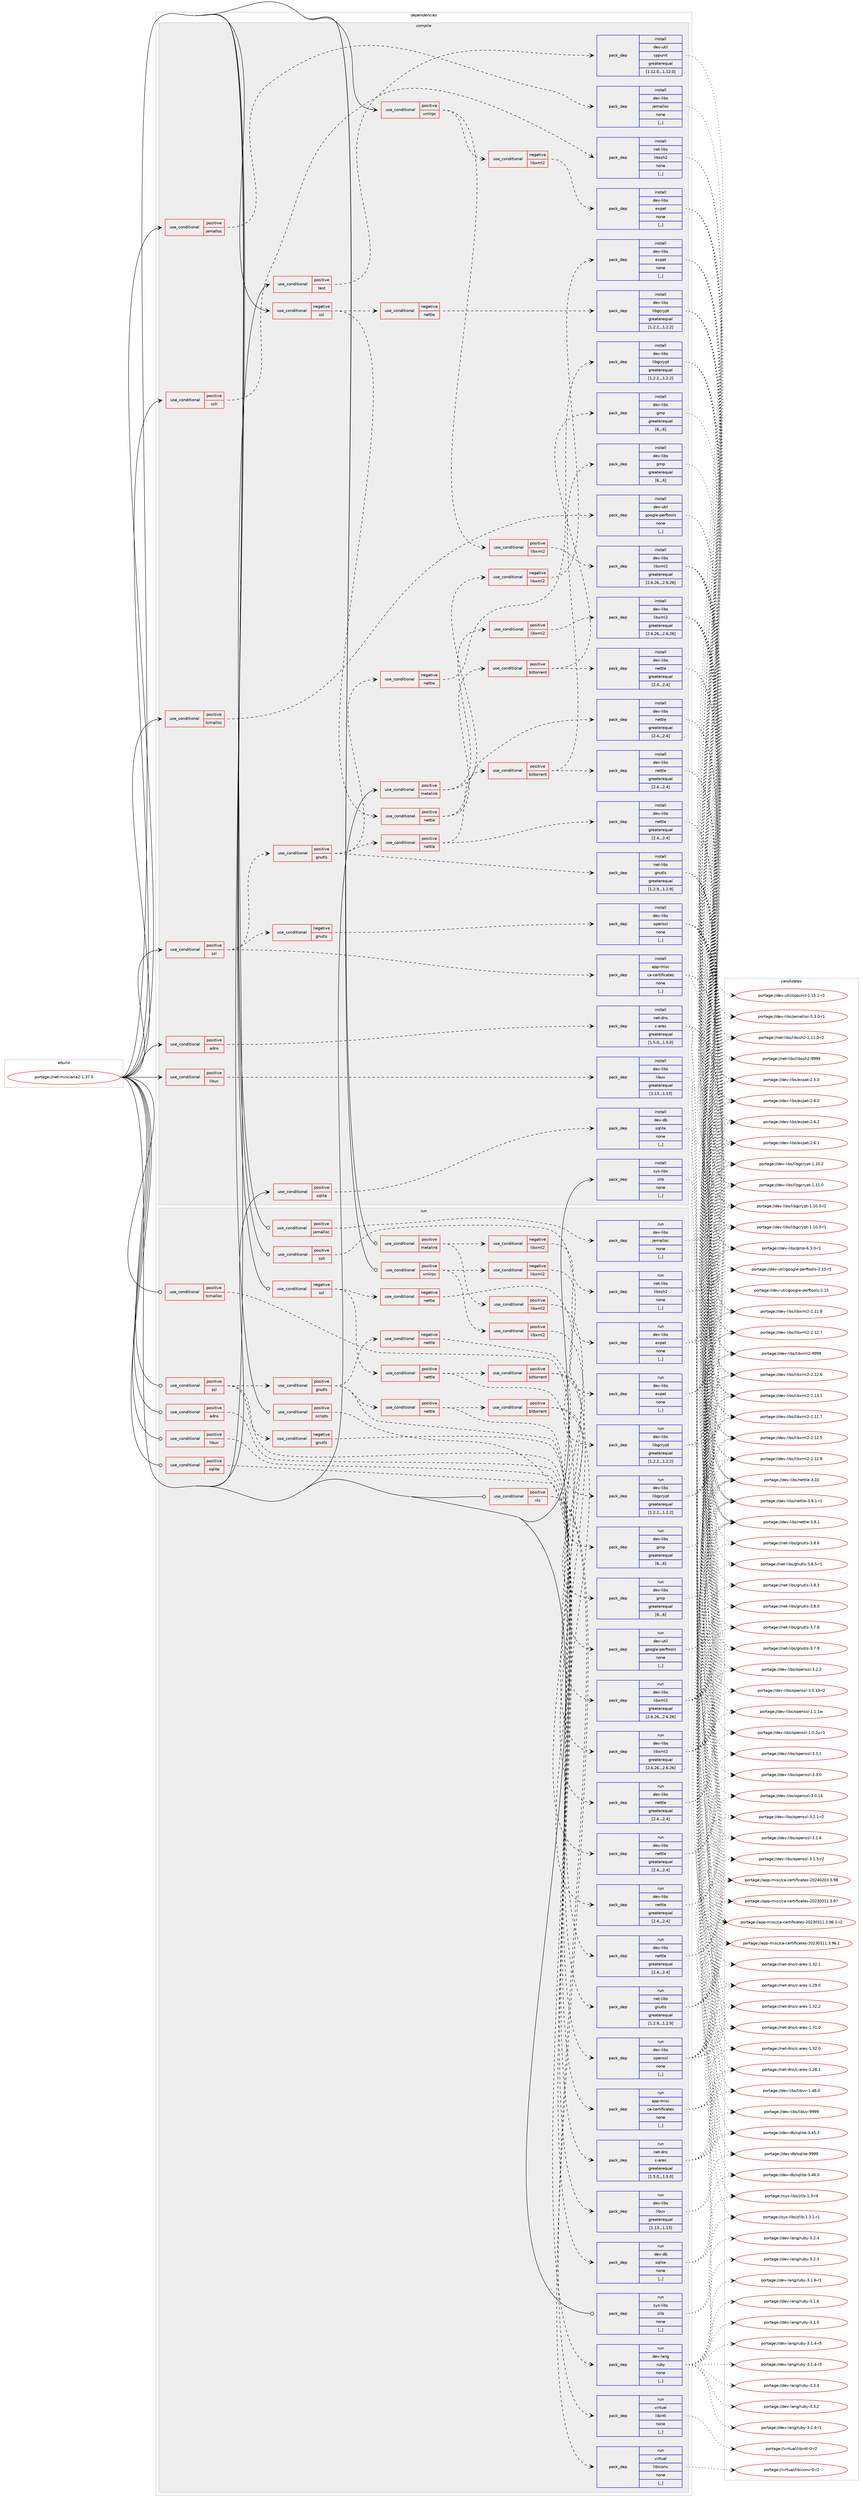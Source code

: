 digraph prolog {

# *************
# Graph options
# *************

newrank=true;
concentrate=true;
compound=true;
graph [rankdir=LR,fontname=Helvetica,fontsize=10,ranksep=1.5];#, ranksep=2.5, nodesep=0.2];
edge  [arrowhead=vee];
node  [fontname=Helvetica,fontsize=10];

# **********
# The ebuild
# **********

subgraph cluster_leftcol {
color=gray;
label=<<i>ebuild</i>>;
id [label="portage://net-misc/aria2-1.37.0", color=red, width=4, href="../net-misc/aria2-1.37.0.svg"];
}

# ****************
# The dependencies
# ****************

subgraph cluster_midcol {
color=gray;
label=<<i>dependencies</i>>;
subgraph cluster_compile {
fillcolor="#eeeeee";
style=filled;
label=<<i>compile</i>>;
subgraph cond95100 {
dependency363544 [label=<<TABLE BORDER="0" CELLBORDER="1" CELLSPACING="0" CELLPADDING="4"><TR><TD ROWSPAN="3" CELLPADDING="10">use_conditional</TD></TR><TR><TD>negative</TD></TR><TR><TD>ssl</TD></TR></TABLE>>, shape=none, color=red];
subgraph cond95101 {
dependency363545 [label=<<TABLE BORDER="0" CELLBORDER="1" CELLSPACING="0" CELLPADDING="4"><TR><TD ROWSPAN="3" CELLPADDING="10">use_conditional</TD></TR><TR><TD>positive</TD></TR><TR><TD>nettle</TD></TR></TABLE>>, shape=none, color=red];
subgraph pack265765 {
dependency363546 [label=<<TABLE BORDER="0" CELLBORDER="1" CELLSPACING="0" CELLPADDING="4" WIDTH="220"><TR><TD ROWSPAN="6" CELLPADDING="30">pack_dep</TD></TR><TR><TD WIDTH="110">install</TD></TR><TR><TD>dev-libs</TD></TR><TR><TD>nettle</TD></TR><TR><TD>greaterequal</TD></TR><TR><TD>[2.4,,,2.4]</TD></TR></TABLE>>, shape=none, color=blue];
}
dependency363545:e -> dependency363546:w [weight=20,style="dashed",arrowhead="vee"];
subgraph cond95102 {
dependency363547 [label=<<TABLE BORDER="0" CELLBORDER="1" CELLSPACING="0" CELLPADDING="4"><TR><TD ROWSPAN="3" CELLPADDING="10">use_conditional</TD></TR><TR><TD>positive</TD></TR><TR><TD>bittorrent</TD></TR></TABLE>>, shape=none, color=red];
subgraph pack265766 {
dependency363548 [label=<<TABLE BORDER="0" CELLBORDER="1" CELLSPACING="0" CELLPADDING="4" WIDTH="220"><TR><TD ROWSPAN="6" CELLPADDING="30">pack_dep</TD></TR><TR><TD WIDTH="110">install</TD></TR><TR><TD>dev-libs</TD></TR><TR><TD>nettle</TD></TR><TR><TD>greaterequal</TD></TR><TR><TD>[2.4,,,2.4]</TD></TR></TABLE>>, shape=none, color=blue];
}
dependency363547:e -> dependency363548:w [weight=20,style="dashed",arrowhead="vee"];
subgraph pack265767 {
dependency363549 [label=<<TABLE BORDER="0" CELLBORDER="1" CELLSPACING="0" CELLPADDING="4" WIDTH="220"><TR><TD ROWSPAN="6" CELLPADDING="30">pack_dep</TD></TR><TR><TD WIDTH="110">install</TD></TR><TR><TD>dev-libs</TD></TR><TR><TD>gmp</TD></TR><TR><TD>greaterequal</TD></TR><TR><TD>[6,,,6]</TD></TR></TABLE>>, shape=none, color=blue];
}
dependency363547:e -> dependency363549:w [weight=20,style="dashed",arrowhead="vee"];
}
dependency363545:e -> dependency363547:w [weight=20,style="dashed",arrowhead="vee"];
}
dependency363544:e -> dependency363545:w [weight=20,style="dashed",arrowhead="vee"];
subgraph cond95103 {
dependency363550 [label=<<TABLE BORDER="0" CELLBORDER="1" CELLSPACING="0" CELLPADDING="4"><TR><TD ROWSPAN="3" CELLPADDING="10">use_conditional</TD></TR><TR><TD>negative</TD></TR><TR><TD>nettle</TD></TR></TABLE>>, shape=none, color=red];
subgraph pack265768 {
dependency363551 [label=<<TABLE BORDER="0" CELLBORDER="1" CELLSPACING="0" CELLPADDING="4" WIDTH="220"><TR><TD ROWSPAN="6" CELLPADDING="30">pack_dep</TD></TR><TR><TD WIDTH="110">install</TD></TR><TR><TD>dev-libs</TD></TR><TR><TD>libgcrypt</TD></TR><TR><TD>greaterequal</TD></TR><TR><TD>[1.2.2,,,1.2.2]</TD></TR></TABLE>>, shape=none, color=blue];
}
dependency363550:e -> dependency363551:w [weight=20,style="dashed",arrowhead="vee"];
}
dependency363544:e -> dependency363550:w [weight=20,style="dashed",arrowhead="vee"];
}
id:e -> dependency363544:w [weight=20,style="solid",arrowhead="vee"];
subgraph cond95104 {
dependency363552 [label=<<TABLE BORDER="0" CELLBORDER="1" CELLSPACING="0" CELLPADDING="4"><TR><TD ROWSPAN="3" CELLPADDING="10">use_conditional</TD></TR><TR><TD>positive</TD></TR><TR><TD>adns</TD></TR></TABLE>>, shape=none, color=red];
subgraph pack265769 {
dependency363553 [label=<<TABLE BORDER="0" CELLBORDER="1" CELLSPACING="0" CELLPADDING="4" WIDTH="220"><TR><TD ROWSPAN="6" CELLPADDING="30">pack_dep</TD></TR><TR><TD WIDTH="110">install</TD></TR><TR><TD>net-dns</TD></TR><TR><TD>c-ares</TD></TR><TR><TD>greaterequal</TD></TR><TR><TD>[1.5.0,,,1.5.0]</TD></TR></TABLE>>, shape=none, color=blue];
}
dependency363552:e -> dependency363553:w [weight=20,style="dashed",arrowhead="vee"];
}
id:e -> dependency363552:w [weight=20,style="solid",arrowhead="vee"];
subgraph cond95105 {
dependency363554 [label=<<TABLE BORDER="0" CELLBORDER="1" CELLSPACING="0" CELLPADDING="4"><TR><TD ROWSPAN="3" CELLPADDING="10">use_conditional</TD></TR><TR><TD>positive</TD></TR><TR><TD>jemalloc</TD></TR></TABLE>>, shape=none, color=red];
subgraph pack265770 {
dependency363555 [label=<<TABLE BORDER="0" CELLBORDER="1" CELLSPACING="0" CELLPADDING="4" WIDTH="220"><TR><TD ROWSPAN="6" CELLPADDING="30">pack_dep</TD></TR><TR><TD WIDTH="110">install</TD></TR><TR><TD>dev-libs</TD></TR><TR><TD>jemalloc</TD></TR><TR><TD>none</TD></TR><TR><TD>[,,]</TD></TR></TABLE>>, shape=none, color=blue];
}
dependency363554:e -> dependency363555:w [weight=20,style="dashed",arrowhead="vee"];
}
id:e -> dependency363554:w [weight=20,style="solid",arrowhead="vee"];
subgraph cond95106 {
dependency363556 [label=<<TABLE BORDER="0" CELLBORDER="1" CELLSPACING="0" CELLPADDING="4"><TR><TD ROWSPAN="3" CELLPADDING="10">use_conditional</TD></TR><TR><TD>positive</TD></TR><TR><TD>libuv</TD></TR></TABLE>>, shape=none, color=red];
subgraph pack265771 {
dependency363557 [label=<<TABLE BORDER="0" CELLBORDER="1" CELLSPACING="0" CELLPADDING="4" WIDTH="220"><TR><TD ROWSPAN="6" CELLPADDING="30">pack_dep</TD></TR><TR><TD WIDTH="110">install</TD></TR><TR><TD>dev-libs</TD></TR><TR><TD>libuv</TD></TR><TR><TD>greaterequal</TD></TR><TR><TD>[1.13,,,1.13]</TD></TR></TABLE>>, shape=none, color=blue];
}
dependency363556:e -> dependency363557:w [weight=20,style="dashed",arrowhead="vee"];
}
id:e -> dependency363556:w [weight=20,style="solid",arrowhead="vee"];
subgraph cond95107 {
dependency363558 [label=<<TABLE BORDER="0" CELLBORDER="1" CELLSPACING="0" CELLPADDING="4"><TR><TD ROWSPAN="3" CELLPADDING="10">use_conditional</TD></TR><TR><TD>positive</TD></TR><TR><TD>metalink</TD></TR></TABLE>>, shape=none, color=red];
subgraph cond95108 {
dependency363559 [label=<<TABLE BORDER="0" CELLBORDER="1" CELLSPACING="0" CELLPADDING="4"><TR><TD ROWSPAN="3" CELLPADDING="10">use_conditional</TD></TR><TR><TD>positive</TD></TR><TR><TD>libxml2</TD></TR></TABLE>>, shape=none, color=red];
subgraph pack265772 {
dependency363560 [label=<<TABLE BORDER="0" CELLBORDER="1" CELLSPACING="0" CELLPADDING="4" WIDTH="220"><TR><TD ROWSPAN="6" CELLPADDING="30">pack_dep</TD></TR><TR><TD WIDTH="110">install</TD></TR><TR><TD>dev-libs</TD></TR><TR><TD>libxml2</TD></TR><TR><TD>greaterequal</TD></TR><TR><TD>[2.6.26,,,2.6.26]</TD></TR></TABLE>>, shape=none, color=blue];
}
dependency363559:e -> dependency363560:w [weight=20,style="dashed",arrowhead="vee"];
}
dependency363558:e -> dependency363559:w [weight=20,style="dashed",arrowhead="vee"];
subgraph cond95109 {
dependency363561 [label=<<TABLE BORDER="0" CELLBORDER="1" CELLSPACING="0" CELLPADDING="4"><TR><TD ROWSPAN="3" CELLPADDING="10">use_conditional</TD></TR><TR><TD>negative</TD></TR><TR><TD>libxml2</TD></TR></TABLE>>, shape=none, color=red];
subgraph pack265773 {
dependency363562 [label=<<TABLE BORDER="0" CELLBORDER="1" CELLSPACING="0" CELLPADDING="4" WIDTH="220"><TR><TD ROWSPAN="6" CELLPADDING="30">pack_dep</TD></TR><TR><TD WIDTH="110">install</TD></TR><TR><TD>dev-libs</TD></TR><TR><TD>expat</TD></TR><TR><TD>none</TD></TR><TR><TD>[,,]</TD></TR></TABLE>>, shape=none, color=blue];
}
dependency363561:e -> dependency363562:w [weight=20,style="dashed",arrowhead="vee"];
}
dependency363558:e -> dependency363561:w [weight=20,style="dashed",arrowhead="vee"];
}
id:e -> dependency363558:w [weight=20,style="solid",arrowhead="vee"];
subgraph cond95110 {
dependency363563 [label=<<TABLE BORDER="0" CELLBORDER="1" CELLSPACING="0" CELLPADDING="4"><TR><TD ROWSPAN="3" CELLPADDING="10">use_conditional</TD></TR><TR><TD>positive</TD></TR><TR><TD>sqlite</TD></TR></TABLE>>, shape=none, color=red];
subgraph pack265774 {
dependency363564 [label=<<TABLE BORDER="0" CELLBORDER="1" CELLSPACING="0" CELLPADDING="4" WIDTH="220"><TR><TD ROWSPAN="6" CELLPADDING="30">pack_dep</TD></TR><TR><TD WIDTH="110">install</TD></TR><TR><TD>dev-db</TD></TR><TR><TD>sqlite</TD></TR><TR><TD>none</TD></TR><TR><TD>[,,]</TD></TR></TABLE>>, shape=none, color=blue];
}
dependency363563:e -> dependency363564:w [weight=20,style="dashed",arrowhead="vee"];
}
id:e -> dependency363563:w [weight=20,style="solid",arrowhead="vee"];
subgraph cond95111 {
dependency363565 [label=<<TABLE BORDER="0" CELLBORDER="1" CELLSPACING="0" CELLPADDING="4"><TR><TD ROWSPAN="3" CELLPADDING="10">use_conditional</TD></TR><TR><TD>positive</TD></TR><TR><TD>ssh</TD></TR></TABLE>>, shape=none, color=red];
subgraph pack265775 {
dependency363566 [label=<<TABLE BORDER="0" CELLBORDER="1" CELLSPACING="0" CELLPADDING="4" WIDTH="220"><TR><TD ROWSPAN="6" CELLPADDING="30">pack_dep</TD></TR><TR><TD WIDTH="110">install</TD></TR><TR><TD>net-libs</TD></TR><TR><TD>libssh2</TD></TR><TR><TD>none</TD></TR><TR><TD>[,,]</TD></TR></TABLE>>, shape=none, color=blue];
}
dependency363565:e -> dependency363566:w [weight=20,style="dashed",arrowhead="vee"];
}
id:e -> dependency363565:w [weight=20,style="solid",arrowhead="vee"];
subgraph cond95112 {
dependency363567 [label=<<TABLE BORDER="0" CELLBORDER="1" CELLSPACING="0" CELLPADDING="4"><TR><TD ROWSPAN="3" CELLPADDING="10">use_conditional</TD></TR><TR><TD>positive</TD></TR><TR><TD>ssl</TD></TR></TABLE>>, shape=none, color=red];
subgraph pack265776 {
dependency363568 [label=<<TABLE BORDER="0" CELLBORDER="1" CELLSPACING="0" CELLPADDING="4" WIDTH="220"><TR><TD ROWSPAN="6" CELLPADDING="30">pack_dep</TD></TR><TR><TD WIDTH="110">install</TD></TR><TR><TD>app-misc</TD></TR><TR><TD>ca-certificates</TD></TR><TR><TD>none</TD></TR><TR><TD>[,,]</TD></TR></TABLE>>, shape=none, color=blue];
}
dependency363567:e -> dependency363568:w [weight=20,style="dashed",arrowhead="vee"];
subgraph cond95113 {
dependency363569 [label=<<TABLE BORDER="0" CELLBORDER="1" CELLSPACING="0" CELLPADDING="4"><TR><TD ROWSPAN="3" CELLPADDING="10">use_conditional</TD></TR><TR><TD>positive</TD></TR><TR><TD>gnutls</TD></TR></TABLE>>, shape=none, color=red];
subgraph pack265777 {
dependency363570 [label=<<TABLE BORDER="0" CELLBORDER="1" CELLSPACING="0" CELLPADDING="4" WIDTH="220"><TR><TD ROWSPAN="6" CELLPADDING="30">pack_dep</TD></TR><TR><TD WIDTH="110">install</TD></TR><TR><TD>net-libs</TD></TR><TR><TD>gnutls</TD></TR><TR><TD>greaterequal</TD></TR><TR><TD>[1.2.9,,,1.2.9]</TD></TR></TABLE>>, shape=none, color=blue];
}
dependency363569:e -> dependency363570:w [weight=20,style="dashed",arrowhead="vee"];
subgraph cond95114 {
dependency363571 [label=<<TABLE BORDER="0" CELLBORDER="1" CELLSPACING="0" CELLPADDING="4"><TR><TD ROWSPAN="3" CELLPADDING="10">use_conditional</TD></TR><TR><TD>positive</TD></TR><TR><TD>nettle</TD></TR></TABLE>>, shape=none, color=red];
subgraph pack265778 {
dependency363572 [label=<<TABLE BORDER="0" CELLBORDER="1" CELLSPACING="0" CELLPADDING="4" WIDTH="220"><TR><TD ROWSPAN="6" CELLPADDING="30">pack_dep</TD></TR><TR><TD WIDTH="110">install</TD></TR><TR><TD>dev-libs</TD></TR><TR><TD>nettle</TD></TR><TR><TD>greaterequal</TD></TR><TR><TD>[2.4,,,2.4]</TD></TR></TABLE>>, shape=none, color=blue];
}
dependency363571:e -> dependency363572:w [weight=20,style="dashed",arrowhead="vee"];
subgraph cond95115 {
dependency363573 [label=<<TABLE BORDER="0" CELLBORDER="1" CELLSPACING="0" CELLPADDING="4"><TR><TD ROWSPAN="3" CELLPADDING="10">use_conditional</TD></TR><TR><TD>positive</TD></TR><TR><TD>bittorrent</TD></TR></TABLE>>, shape=none, color=red];
subgraph pack265779 {
dependency363574 [label=<<TABLE BORDER="0" CELLBORDER="1" CELLSPACING="0" CELLPADDING="4" WIDTH="220"><TR><TD ROWSPAN="6" CELLPADDING="30">pack_dep</TD></TR><TR><TD WIDTH="110">install</TD></TR><TR><TD>dev-libs</TD></TR><TR><TD>nettle</TD></TR><TR><TD>greaterequal</TD></TR><TR><TD>[2.4,,,2.4]</TD></TR></TABLE>>, shape=none, color=blue];
}
dependency363573:e -> dependency363574:w [weight=20,style="dashed",arrowhead="vee"];
subgraph pack265780 {
dependency363575 [label=<<TABLE BORDER="0" CELLBORDER="1" CELLSPACING="0" CELLPADDING="4" WIDTH="220"><TR><TD ROWSPAN="6" CELLPADDING="30">pack_dep</TD></TR><TR><TD WIDTH="110">install</TD></TR><TR><TD>dev-libs</TD></TR><TR><TD>gmp</TD></TR><TR><TD>greaterequal</TD></TR><TR><TD>[6,,,6]</TD></TR></TABLE>>, shape=none, color=blue];
}
dependency363573:e -> dependency363575:w [weight=20,style="dashed",arrowhead="vee"];
}
dependency363571:e -> dependency363573:w [weight=20,style="dashed",arrowhead="vee"];
}
dependency363569:e -> dependency363571:w [weight=20,style="dashed",arrowhead="vee"];
subgraph cond95116 {
dependency363576 [label=<<TABLE BORDER="0" CELLBORDER="1" CELLSPACING="0" CELLPADDING="4"><TR><TD ROWSPAN="3" CELLPADDING="10">use_conditional</TD></TR><TR><TD>negative</TD></TR><TR><TD>nettle</TD></TR></TABLE>>, shape=none, color=red];
subgraph pack265781 {
dependency363577 [label=<<TABLE BORDER="0" CELLBORDER="1" CELLSPACING="0" CELLPADDING="4" WIDTH="220"><TR><TD ROWSPAN="6" CELLPADDING="30">pack_dep</TD></TR><TR><TD WIDTH="110">install</TD></TR><TR><TD>dev-libs</TD></TR><TR><TD>libgcrypt</TD></TR><TR><TD>greaterequal</TD></TR><TR><TD>[1.2.2,,,1.2.2]</TD></TR></TABLE>>, shape=none, color=blue];
}
dependency363576:e -> dependency363577:w [weight=20,style="dashed",arrowhead="vee"];
}
dependency363569:e -> dependency363576:w [weight=20,style="dashed",arrowhead="vee"];
}
dependency363567:e -> dependency363569:w [weight=20,style="dashed",arrowhead="vee"];
subgraph cond95117 {
dependency363578 [label=<<TABLE BORDER="0" CELLBORDER="1" CELLSPACING="0" CELLPADDING="4"><TR><TD ROWSPAN="3" CELLPADDING="10">use_conditional</TD></TR><TR><TD>negative</TD></TR><TR><TD>gnutls</TD></TR></TABLE>>, shape=none, color=red];
subgraph pack265782 {
dependency363579 [label=<<TABLE BORDER="0" CELLBORDER="1" CELLSPACING="0" CELLPADDING="4" WIDTH="220"><TR><TD ROWSPAN="6" CELLPADDING="30">pack_dep</TD></TR><TR><TD WIDTH="110">install</TD></TR><TR><TD>dev-libs</TD></TR><TR><TD>openssl</TD></TR><TR><TD>none</TD></TR><TR><TD>[,,]</TD></TR></TABLE>>, shape=none, color=blue];
}
dependency363578:e -> dependency363579:w [weight=20,style="dashed",arrowhead="vee"];
}
dependency363567:e -> dependency363578:w [weight=20,style="dashed",arrowhead="vee"];
}
id:e -> dependency363567:w [weight=20,style="solid",arrowhead="vee"];
subgraph cond95118 {
dependency363580 [label=<<TABLE BORDER="0" CELLBORDER="1" CELLSPACING="0" CELLPADDING="4"><TR><TD ROWSPAN="3" CELLPADDING="10">use_conditional</TD></TR><TR><TD>positive</TD></TR><TR><TD>tcmalloc</TD></TR></TABLE>>, shape=none, color=red];
subgraph pack265783 {
dependency363581 [label=<<TABLE BORDER="0" CELLBORDER="1" CELLSPACING="0" CELLPADDING="4" WIDTH="220"><TR><TD ROWSPAN="6" CELLPADDING="30">pack_dep</TD></TR><TR><TD WIDTH="110">install</TD></TR><TR><TD>dev-util</TD></TR><TR><TD>google-perftools</TD></TR><TR><TD>none</TD></TR><TR><TD>[,,]</TD></TR></TABLE>>, shape=none, color=blue];
}
dependency363580:e -> dependency363581:w [weight=20,style="dashed",arrowhead="vee"];
}
id:e -> dependency363580:w [weight=20,style="solid",arrowhead="vee"];
subgraph cond95119 {
dependency363582 [label=<<TABLE BORDER="0" CELLBORDER="1" CELLSPACING="0" CELLPADDING="4"><TR><TD ROWSPAN="3" CELLPADDING="10">use_conditional</TD></TR><TR><TD>positive</TD></TR><TR><TD>test</TD></TR></TABLE>>, shape=none, color=red];
subgraph pack265784 {
dependency363583 [label=<<TABLE BORDER="0" CELLBORDER="1" CELLSPACING="0" CELLPADDING="4" WIDTH="220"><TR><TD ROWSPAN="6" CELLPADDING="30">pack_dep</TD></TR><TR><TD WIDTH="110">install</TD></TR><TR><TD>dev-util</TD></TR><TR><TD>cppunit</TD></TR><TR><TD>greaterequal</TD></TR><TR><TD>[1.12.0,,,1.12.0]</TD></TR></TABLE>>, shape=none, color=blue];
}
dependency363582:e -> dependency363583:w [weight=20,style="dashed",arrowhead="vee"];
}
id:e -> dependency363582:w [weight=20,style="solid",arrowhead="vee"];
subgraph cond95120 {
dependency363584 [label=<<TABLE BORDER="0" CELLBORDER="1" CELLSPACING="0" CELLPADDING="4"><TR><TD ROWSPAN="3" CELLPADDING="10">use_conditional</TD></TR><TR><TD>positive</TD></TR><TR><TD>xmlrpc</TD></TR></TABLE>>, shape=none, color=red];
subgraph cond95121 {
dependency363585 [label=<<TABLE BORDER="0" CELLBORDER="1" CELLSPACING="0" CELLPADDING="4"><TR><TD ROWSPAN="3" CELLPADDING="10">use_conditional</TD></TR><TR><TD>positive</TD></TR><TR><TD>libxml2</TD></TR></TABLE>>, shape=none, color=red];
subgraph pack265785 {
dependency363586 [label=<<TABLE BORDER="0" CELLBORDER="1" CELLSPACING="0" CELLPADDING="4" WIDTH="220"><TR><TD ROWSPAN="6" CELLPADDING="30">pack_dep</TD></TR><TR><TD WIDTH="110">install</TD></TR><TR><TD>dev-libs</TD></TR><TR><TD>libxml2</TD></TR><TR><TD>greaterequal</TD></TR><TR><TD>[2.6.26,,,2.6.26]</TD></TR></TABLE>>, shape=none, color=blue];
}
dependency363585:e -> dependency363586:w [weight=20,style="dashed",arrowhead="vee"];
}
dependency363584:e -> dependency363585:w [weight=20,style="dashed",arrowhead="vee"];
subgraph cond95122 {
dependency363587 [label=<<TABLE BORDER="0" CELLBORDER="1" CELLSPACING="0" CELLPADDING="4"><TR><TD ROWSPAN="3" CELLPADDING="10">use_conditional</TD></TR><TR><TD>negative</TD></TR><TR><TD>libxml2</TD></TR></TABLE>>, shape=none, color=red];
subgraph pack265786 {
dependency363588 [label=<<TABLE BORDER="0" CELLBORDER="1" CELLSPACING="0" CELLPADDING="4" WIDTH="220"><TR><TD ROWSPAN="6" CELLPADDING="30">pack_dep</TD></TR><TR><TD WIDTH="110">install</TD></TR><TR><TD>dev-libs</TD></TR><TR><TD>expat</TD></TR><TR><TD>none</TD></TR><TR><TD>[,,]</TD></TR></TABLE>>, shape=none, color=blue];
}
dependency363587:e -> dependency363588:w [weight=20,style="dashed",arrowhead="vee"];
}
dependency363584:e -> dependency363587:w [weight=20,style="dashed",arrowhead="vee"];
}
id:e -> dependency363584:w [weight=20,style="solid",arrowhead="vee"];
subgraph pack265787 {
dependency363589 [label=<<TABLE BORDER="0" CELLBORDER="1" CELLSPACING="0" CELLPADDING="4" WIDTH="220"><TR><TD ROWSPAN="6" CELLPADDING="30">pack_dep</TD></TR><TR><TD WIDTH="110">install</TD></TR><TR><TD>sys-libs</TD></TR><TR><TD>zlib</TD></TR><TR><TD>none</TD></TR><TR><TD>[,,]</TD></TR></TABLE>>, shape=none, color=blue];
}
id:e -> dependency363589:w [weight=20,style="solid",arrowhead="vee"];
}
subgraph cluster_compileandrun {
fillcolor="#eeeeee";
style=filled;
label=<<i>compile and run</i>>;
}
subgraph cluster_run {
fillcolor="#eeeeee";
style=filled;
label=<<i>run</i>>;
subgraph cond95123 {
dependency363590 [label=<<TABLE BORDER="0" CELLBORDER="1" CELLSPACING="0" CELLPADDING="4"><TR><TD ROWSPAN="3" CELLPADDING="10">use_conditional</TD></TR><TR><TD>negative</TD></TR><TR><TD>ssl</TD></TR></TABLE>>, shape=none, color=red];
subgraph cond95124 {
dependency363591 [label=<<TABLE BORDER="0" CELLBORDER="1" CELLSPACING="0" CELLPADDING="4"><TR><TD ROWSPAN="3" CELLPADDING="10">use_conditional</TD></TR><TR><TD>positive</TD></TR><TR><TD>nettle</TD></TR></TABLE>>, shape=none, color=red];
subgraph pack265788 {
dependency363592 [label=<<TABLE BORDER="0" CELLBORDER="1" CELLSPACING="0" CELLPADDING="4" WIDTH="220"><TR><TD ROWSPAN="6" CELLPADDING="30">pack_dep</TD></TR><TR><TD WIDTH="110">run</TD></TR><TR><TD>dev-libs</TD></TR><TR><TD>nettle</TD></TR><TR><TD>greaterequal</TD></TR><TR><TD>[2.4,,,2.4]</TD></TR></TABLE>>, shape=none, color=blue];
}
dependency363591:e -> dependency363592:w [weight=20,style="dashed",arrowhead="vee"];
subgraph cond95125 {
dependency363593 [label=<<TABLE BORDER="0" CELLBORDER="1" CELLSPACING="0" CELLPADDING="4"><TR><TD ROWSPAN="3" CELLPADDING="10">use_conditional</TD></TR><TR><TD>positive</TD></TR><TR><TD>bittorrent</TD></TR></TABLE>>, shape=none, color=red];
subgraph pack265789 {
dependency363594 [label=<<TABLE BORDER="0" CELLBORDER="1" CELLSPACING="0" CELLPADDING="4" WIDTH="220"><TR><TD ROWSPAN="6" CELLPADDING="30">pack_dep</TD></TR><TR><TD WIDTH="110">run</TD></TR><TR><TD>dev-libs</TD></TR><TR><TD>nettle</TD></TR><TR><TD>greaterequal</TD></TR><TR><TD>[2.4,,,2.4]</TD></TR></TABLE>>, shape=none, color=blue];
}
dependency363593:e -> dependency363594:w [weight=20,style="dashed",arrowhead="vee"];
subgraph pack265790 {
dependency363595 [label=<<TABLE BORDER="0" CELLBORDER="1" CELLSPACING="0" CELLPADDING="4" WIDTH="220"><TR><TD ROWSPAN="6" CELLPADDING="30">pack_dep</TD></TR><TR><TD WIDTH="110">run</TD></TR><TR><TD>dev-libs</TD></TR><TR><TD>gmp</TD></TR><TR><TD>greaterequal</TD></TR><TR><TD>[6,,,6]</TD></TR></TABLE>>, shape=none, color=blue];
}
dependency363593:e -> dependency363595:w [weight=20,style="dashed",arrowhead="vee"];
}
dependency363591:e -> dependency363593:w [weight=20,style="dashed",arrowhead="vee"];
}
dependency363590:e -> dependency363591:w [weight=20,style="dashed",arrowhead="vee"];
subgraph cond95126 {
dependency363596 [label=<<TABLE BORDER="0" CELLBORDER="1" CELLSPACING="0" CELLPADDING="4"><TR><TD ROWSPAN="3" CELLPADDING="10">use_conditional</TD></TR><TR><TD>negative</TD></TR><TR><TD>nettle</TD></TR></TABLE>>, shape=none, color=red];
subgraph pack265791 {
dependency363597 [label=<<TABLE BORDER="0" CELLBORDER="1" CELLSPACING="0" CELLPADDING="4" WIDTH="220"><TR><TD ROWSPAN="6" CELLPADDING="30">pack_dep</TD></TR><TR><TD WIDTH="110">run</TD></TR><TR><TD>dev-libs</TD></TR><TR><TD>libgcrypt</TD></TR><TR><TD>greaterequal</TD></TR><TR><TD>[1.2.2,,,1.2.2]</TD></TR></TABLE>>, shape=none, color=blue];
}
dependency363596:e -> dependency363597:w [weight=20,style="dashed",arrowhead="vee"];
}
dependency363590:e -> dependency363596:w [weight=20,style="dashed",arrowhead="vee"];
}
id:e -> dependency363590:w [weight=20,style="solid",arrowhead="odot"];
subgraph cond95127 {
dependency363598 [label=<<TABLE BORDER="0" CELLBORDER="1" CELLSPACING="0" CELLPADDING="4"><TR><TD ROWSPAN="3" CELLPADDING="10">use_conditional</TD></TR><TR><TD>positive</TD></TR><TR><TD>adns</TD></TR></TABLE>>, shape=none, color=red];
subgraph pack265792 {
dependency363599 [label=<<TABLE BORDER="0" CELLBORDER="1" CELLSPACING="0" CELLPADDING="4" WIDTH="220"><TR><TD ROWSPAN="6" CELLPADDING="30">pack_dep</TD></TR><TR><TD WIDTH="110">run</TD></TR><TR><TD>net-dns</TD></TR><TR><TD>c-ares</TD></TR><TR><TD>greaterequal</TD></TR><TR><TD>[1.5.0,,,1.5.0]</TD></TR></TABLE>>, shape=none, color=blue];
}
dependency363598:e -> dependency363599:w [weight=20,style="dashed",arrowhead="vee"];
}
id:e -> dependency363598:w [weight=20,style="solid",arrowhead="odot"];
subgraph cond95128 {
dependency363600 [label=<<TABLE BORDER="0" CELLBORDER="1" CELLSPACING="0" CELLPADDING="4"><TR><TD ROWSPAN="3" CELLPADDING="10">use_conditional</TD></TR><TR><TD>positive</TD></TR><TR><TD>jemalloc</TD></TR></TABLE>>, shape=none, color=red];
subgraph pack265793 {
dependency363601 [label=<<TABLE BORDER="0" CELLBORDER="1" CELLSPACING="0" CELLPADDING="4" WIDTH="220"><TR><TD ROWSPAN="6" CELLPADDING="30">pack_dep</TD></TR><TR><TD WIDTH="110">run</TD></TR><TR><TD>dev-libs</TD></TR><TR><TD>jemalloc</TD></TR><TR><TD>none</TD></TR><TR><TD>[,,]</TD></TR></TABLE>>, shape=none, color=blue];
}
dependency363600:e -> dependency363601:w [weight=20,style="dashed",arrowhead="vee"];
}
id:e -> dependency363600:w [weight=20,style="solid",arrowhead="odot"];
subgraph cond95129 {
dependency363602 [label=<<TABLE BORDER="0" CELLBORDER="1" CELLSPACING="0" CELLPADDING="4"><TR><TD ROWSPAN="3" CELLPADDING="10">use_conditional</TD></TR><TR><TD>positive</TD></TR><TR><TD>libuv</TD></TR></TABLE>>, shape=none, color=red];
subgraph pack265794 {
dependency363603 [label=<<TABLE BORDER="0" CELLBORDER="1" CELLSPACING="0" CELLPADDING="4" WIDTH="220"><TR><TD ROWSPAN="6" CELLPADDING="30">pack_dep</TD></TR><TR><TD WIDTH="110">run</TD></TR><TR><TD>dev-libs</TD></TR><TR><TD>libuv</TD></TR><TR><TD>greaterequal</TD></TR><TR><TD>[1.13,,,1.13]</TD></TR></TABLE>>, shape=none, color=blue];
}
dependency363602:e -> dependency363603:w [weight=20,style="dashed",arrowhead="vee"];
}
id:e -> dependency363602:w [weight=20,style="solid",arrowhead="odot"];
subgraph cond95130 {
dependency363604 [label=<<TABLE BORDER="0" CELLBORDER="1" CELLSPACING="0" CELLPADDING="4"><TR><TD ROWSPAN="3" CELLPADDING="10">use_conditional</TD></TR><TR><TD>positive</TD></TR><TR><TD>metalink</TD></TR></TABLE>>, shape=none, color=red];
subgraph cond95131 {
dependency363605 [label=<<TABLE BORDER="0" CELLBORDER="1" CELLSPACING="0" CELLPADDING="4"><TR><TD ROWSPAN="3" CELLPADDING="10">use_conditional</TD></TR><TR><TD>positive</TD></TR><TR><TD>libxml2</TD></TR></TABLE>>, shape=none, color=red];
subgraph pack265795 {
dependency363606 [label=<<TABLE BORDER="0" CELLBORDER="1" CELLSPACING="0" CELLPADDING="4" WIDTH="220"><TR><TD ROWSPAN="6" CELLPADDING="30">pack_dep</TD></TR><TR><TD WIDTH="110">run</TD></TR><TR><TD>dev-libs</TD></TR><TR><TD>libxml2</TD></TR><TR><TD>greaterequal</TD></TR><TR><TD>[2.6.26,,,2.6.26]</TD></TR></TABLE>>, shape=none, color=blue];
}
dependency363605:e -> dependency363606:w [weight=20,style="dashed",arrowhead="vee"];
}
dependency363604:e -> dependency363605:w [weight=20,style="dashed",arrowhead="vee"];
subgraph cond95132 {
dependency363607 [label=<<TABLE BORDER="0" CELLBORDER="1" CELLSPACING="0" CELLPADDING="4"><TR><TD ROWSPAN="3" CELLPADDING="10">use_conditional</TD></TR><TR><TD>negative</TD></TR><TR><TD>libxml2</TD></TR></TABLE>>, shape=none, color=red];
subgraph pack265796 {
dependency363608 [label=<<TABLE BORDER="0" CELLBORDER="1" CELLSPACING="0" CELLPADDING="4" WIDTH="220"><TR><TD ROWSPAN="6" CELLPADDING="30">pack_dep</TD></TR><TR><TD WIDTH="110">run</TD></TR><TR><TD>dev-libs</TD></TR><TR><TD>expat</TD></TR><TR><TD>none</TD></TR><TR><TD>[,,]</TD></TR></TABLE>>, shape=none, color=blue];
}
dependency363607:e -> dependency363608:w [weight=20,style="dashed",arrowhead="vee"];
}
dependency363604:e -> dependency363607:w [weight=20,style="dashed",arrowhead="vee"];
}
id:e -> dependency363604:w [weight=20,style="solid",arrowhead="odot"];
subgraph cond95133 {
dependency363609 [label=<<TABLE BORDER="0" CELLBORDER="1" CELLSPACING="0" CELLPADDING="4"><TR><TD ROWSPAN="3" CELLPADDING="10">use_conditional</TD></TR><TR><TD>positive</TD></TR><TR><TD>nls</TD></TR></TABLE>>, shape=none, color=red];
subgraph pack265797 {
dependency363610 [label=<<TABLE BORDER="0" CELLBORDER="1" CELLSPACING="0" CELLPADDING="4" WIDTH="220"><TR><TD ROWSPAN="6" CELLPADDING="30">pack_dep</TD></TR><TR><TD WIDTH="110">run</TD></TR><TR><TD>virtual</TD></TR><TR><TD>libiconv</TD></TR><TR><TD>none</TD></TR><TR><TD>[,,]</TD></TR></TABLE>>, shape=none, color=blue];
}
dependency363609:e -> dependency363610:w [weight=20,style="dashed",arrowhead="vee"];
subgraph pack265798 {
dependency363611 [label=<<TABLE BORDER="0" CELLBORDER="1" CELLSPACING="0" CELLPADDING="4" WIDTH="220"><TR><TD ROWSPAN="6" CELLPADDING="30">pack_dep</TD></TR><TR><TD WIDTH="110">run</TD></TR><TR><TD>virtual</TD></TR><TR><TD>libintl</TD></TR><TR><TD>none</TD></TR><TR><TD>[,,]</TD></TR></TABLE>>, shape=none, color=blue];
}
dependency363609:e -> dependency363611:w [weight=20,style="dashed",arrowhead="vee"];
}
id:e -> dependency363609:w [weight=20,style="solid",arrowhead="odot"];
subgraph cond95134 {
dependency363612 [label=<<TABLE BORDER="0" CELLBORDER="1" CELLSPACING="0" CELLPADDING="4"><TR><TD ROWSPAN="3" CELLPADDING="10">use_conditional</TD></TR><TR><TD>positive</TD></TR><TR><TD>scripts</TD></TR></TABLE>>, shape=none, color=red];
subgraph pack265799 {
dependency363613 [label=<<TABLE BORDER="0" CELLBORDER="1" CELLSPACING="0" CELLPADDING="4" WIDTH="220"><TR><TD ROWSPAN="6" CELLPADDING="30">pack_dep</TD></TR><TR><TD WIDTH="110">run</TD></TR><TR><TD>dev-lang</TD></TR><TR><TD>ruby</TD></TR><TR><TD>none</TD></TR><TR><TD>[,,]</TD></TR></TABLE>>, shape=none, color=blue];
}
dependency363612:e -> dependency363613:w [weight=20,style="dashed",arrowhead="vee"];
}
id:e -> dependency363612:w [weight=20,style="solid",arrowhead="odot"];
subgraph cond95135 {
dependency363614 [label=<<TABLE BORDER="0" CELLBORDER="1" CELLSPACING="0" CELLPADDING="4"><TR><TD ROWSPAN="3" CELLPADDING="10">use_conditional</TD></TR><TR><TD>positive</TD></TR><TR><TD>sqlite</TD></TR></TABLE>>, shape=none, color=red];
subgraph pack265800 {
dependency363615 [label=<<TABLE BORDER="0" CELLBORDER="1" CELLSPACING="0" CELLPADDING="4" WIDTH="220"><TR><TD ROWSPAN="6" CELLPADDING="30">pack_dep</TD></TR><TR><TD WIDTH="110">run</TD></TR><TR><TD>dev-db</TD></TR><TR><TD>sqlite</TD></TR><TR><TD>none</TD></TR><TR><TD>[,,]</TD></TR></TABLE>>, shape=none, color=blue];
}
dependency363614:e -> dependency363615:w [weight=20,style="dashed",arrowhead="vee"];
}
id:e -> dependency363614:w [weight=20,style="solid",arrowhead="odot"];
subgraph cond95136 {
dependency363616 [label=<<TABLE BORDER="0" CELLBORDER="1" CELLSPACING="0" CELLPADDING="4"><TR><TD ROWSPAN="3" CELLPADDING="10">use_conditional</TD></TR><TR><TD>positive</TD></TR><TR><TD>ssh</TD></TR></TABLE>>, shape=none, color=red];
subgraph pack265801 {
dependency363617 [label=<<TABLE BORDER="0" CELLBORDER="1" CELLSPACING="0" CELLPADDING="4" WIDTH="220"><TR><TD ROWSPAN="6" CELLPADDING="30">pack_dep</TD></TR><TR><TD WIDTH="110">run</TD></TR><TR><TD>net-libs</TD></TR><TR><TD>libssh2</TD></TR><TR><TD>none</TD></TR><TR><TD>[,,]</TD></TR></TABLE>>, shape=none, color=blue];
}
dependency363616:e -> dependency363617:w [weight=20,style="dashed",arrowhead="vee"];
}
id:e -> dependency363616:w [weight=20,style="solid",arrowhead="odot"];
subgraph cond95137 {
dependency363618 [label=<<TABLE BORDER="0" CELLBORDER="1" CELLSPACING="0" CELLPADDING="4"><TR><TD ROWSPAN="3" CELLPADDING="10">use_conditional</TD></TR><TR><TD>positive</TD></TR><TR><TD>ssl</TD></TR></TABLE>>, shape=none, color=red];
subgraph pack265802 {
dependency363619 [label=<<TABLE BORDER="0" CELLBORDER="1" CELLSPACING="0" CELLPADDING="4" WIDTH="220"><TR><TD ROWSPAN="6" CELLPADDING="30">pack_dep</TD></TR><TR><TD WIDTH="110">run</TD></TR><TR><TD>app-misc</TD></TR><TR><TD>ca-certificates</TD></TR><TR><TD>none</TD></TR><TR><TD>[,,]</TD></TR></TABLE>>, shape=none, color=blue];
}
dependency363618:e -> dependency363619:w [weight=20,style="dashed",arrowhead="vee"];
subgraph cond95138 {
dependency363620 [label=<<TABLE BORDER="0" CELLBORDER="1" CELLSPACING="0" CELLPADDING="4"><TR><TD ROWSPAN="3" CELLPADDING="10">use_conditional</TD></TR><TR><TD>positive</TD></TR><TR><TD>gnutls</TD></TR></TABLE>>, shape=none, color=red];
subgraph pack265803 {
dependency363621 [label=<<TABLE BORDER="0" CELLBORDER="1" CELLSPACING="0" CELLPADDING="4" WIDTH="220"><TR><TD ROWSPAN="6" CELLPADDING="30">pack_dep</TD></TR><TR><TD WIDTH="110">run</TD></TR><TR><TD>net-libs</TD></TR><TR><TD>gnutls</TD></TR><TR><TD>greaterequal</TD></TR><TR><TD>[1.2.9,,,1.2.9]</TD></TR></TABLE>>, shape=none, color=blue];
}
dependency363620:e -> dependency363621:w [weight=20,style="dashed",arrowhead="vee"];
subgraph cond95139 {
dependency363622 [label=<<TABLE BORDER="0" CELLBORDER="1" CELLSPACING="0" CELLPADDING="4"><TR><TD ROWSPAN="3" CELLPADDING="10">use_conditional</TD></TR><TR><TD>positive</TD></TR><TR><TD>nettle</TD></TR></TABLE>>, shape=none, color=red];
subgraph pack265804 {
dependency363623 [label=<<TABLE BORDER="0" CELLBORDER="1" CELLSPACING="0" CELLPADDING="4" WIDTH="220"><TR><TD ROWSPAN="6" CELLPADDING="30">pack_dep</TD></TR><TR><TD WIDTH="110">run</TD></TR><TR><TD>dev-libs</TD></TR><TR><TD>nettle</TD></TR><TR><TD>greaterequal</TD></TR><TR><TD>[2.4,,,2.4]</TD></TR></TABLE>>, shape=none, color=blue];
}
dependency363622:e -> dependency363623:w [weight=20,style="dashed",arrowhead="vee"];
subgraph cond95140 {
dependency363624 [label=<<TABLE BORDER="0" CELLBORDER="1" CELLSPACING="0" CELLPADDING="4"><TR><TD ROWSPAN="3" CELLPADDING="10">use_conditional</TD></TR><TR><TD>positive</TD></TR><TR><TD>bittorrent</TD></TR></TABLE>>, shape=none, color=red];
subgraph pack265805 {
dependency363625 [label=<<TABLE BORDER="0" CELLBORDER="1" CELLSPACING="0" CELLPADDING="4" WIDTH="220"><TR><TD ROWSPAN="6" CELLPADDING="30">pack_dep</TD></TR><TR><TD WIDTH="110">run</TD></TR><TR><TD>dev-libs</TD></TR><TR><TD>nettle</TD></TR><TR><TD>greaterequal</TD></TR><TR><TD>[2.4,,,2.4]</TD></TR></TABLE>>, shape=none, color=blue];
}
dependency363624:e -> dependency363625:w [weight=20,style="dashed",arrowhead="vee"];
subgraph pack265806 {
dependency363626 [label=<<TABLE BORDER="0" CELLBORDER="1" CELLSPACING="0" CELLPADDING="4" WIDTH="220"><TR><TD ROWSPAN="6" CELLPADDING="30">pack_dep</TD></TR><TR><TD WIDTH="110">run</TD></TR><TR><TD>dev-libs</TD></TR><TR><TD>gmp</TD></TR><TR><TD>greaterequal</TD></TR><TR><TD>[6,,,6]</TD></TR></TABLE>>, shape=none, color=blue];
}
dependency363624:e -> dependency363626:w [weight=20,style="dashed",arrowhead="vee"];
}
dependency363622:e -> dependency363624:w [weight=20,style="dashed",arrowhead="vee"];
}
dependency363620:e -> dependency363622:w [weight=20,style="dashed",arrowhead="vee"];
subgraph cond95141 {
dependency363627 [label=<<TABLE BORDER="0" CELLBORDER="1" CELLSPACING="0" CELLPADDING="4"><TR><TD ROWSPAN="3" CELLPADDING="10">use_conditional</TD></TR><TR><TD>negative</TD></TR><TR><TD>nettle</TD></TR></TABLE>>, shape=none, color=red];
subgraph pack265807 {
dependency363628 [label=<<TABLE BORDER="0" CELLBORDER="1" CELLSPACING="0" CELLPADDING="4" WIDTH="220"><TR><TD ROWSPAN="6" CELLPADDING="30">pack_dep</TD></TR><TR><TD WIDTH="110">run</TD></TR><TR><TD>dev-libs</TD></TR><TR><TD>libgcrypt</TD></TR><TR><TD>greaterequal</TD></TR><TR><TD>[1.2.2,,,1.2.2]</TD></TR></TABLE>>, shape=none, color=blue];
}
dependency363627:e -> dependency363628:w [weight=20,style="dashed",arrowhead="vee"];
}
dependency363620:e -> dependency363627:w [weight=20,style="dashed",arrowhead="vee"];
}
dependency363618:e -> dependency363620:w [weight=20,style="dashed",arrowhead="vee"];
subgraph cond95142 {
dependency363629 [label=<<TABLE BORDER="0" CELLBORDER="1" CELLSPACING="0" CELLPADDING="4"><TR><TD ROWSPAN="3" CELLPADDING="10">use_conditional</TD></TR><TR><TD>negative</TD></TR><TR><TD>gnutls</TD></TR></TABLE>>, shape=none, color=red];
subgraph pack265808 {
dependency363630 [label=<<TABLE BORDER="0" CELLBORDER="1" CELLSPACING="0" CELLPADDING="4" WIDTH="220"><TR><TD ROWSPAN="6" CELLPADDING="30">pack_dep</TD></TR><TR><TD WIDTH="110">run</TD></TR><TR><TD>dev-libs</TD></TR><TR><TD>openssl</TD></TR><TR><TD>none</TD></TR><TR><TD>[,,]</TD></TR></TABLE>>, shape=none, color=blue];
}
dependency363629:e -> dependency363630:w [weight=20,style="dashed",arrowhead="vee"];
}
dependency363618:e -> dependency363629:w [weight=20,style="dashed",arrowhead="vee"];
}
id:e -> dependency363618:w [weight=20,style="solid",arrowhead="odot"];
subgraph cond95143 {
dependency363631 [label=<<TABLE BORDER="0" CELLBORDER="1" CELLSPACING="0" CELLPADDING="4"><TR><TD ROWSPAN="3" CELLPADDING="10">use_conditional</TD></TR><TR><TD>positive</TD></TR><TR><TD>tcmalloc</TD></TR></TABLE>>, shape=none, color=red];
subgraph pack265809 {
dependency363632 [label=<<TABLE BORDER="0" CELLBORDER="1" CELLSPACING="0" CELLPADDING="4" WIDTH="220"><TR><TD ROWSPAN="6" CELLPADDING="30">pack_dep</TD></TR><TR><TD WIDTH="110">run</TD></TR><TR><TD>dev-util</TD></TR><TR><TD>google-perftools</TD></TR><TR><TD>none</TD></TR><TR><TD>[,,]</TD></TR></TABLE>>, shape=none, color=blue];
}
dependency363631:e -> dependency363632:w [weight=20,style="dashed",arrowhead="vee"];
}
id:e -> dependency363631:w [weight=20,style="solid",arrowhead="odot"];
subgraph cond95144 {
dependency363633 [label=<<TABLE BORDER="0" CELLBORDER="1" CELLSPACING="0" CELLPADDING="4"><TR><TD ROWSPAN="3" CELLPADDING="10">use_conditional</TD></TR><TR><TD>positive</TD></TR><TR><TD>xmlrpc</TD></TR></TABLE>>, shape=none, color=red];
subgraph cond95145 {
dependency363634 [label=<<TABLE BORDER="0" CELLBORDER="1" CELLSPACING="0" CELLPADDING="4"><TR><TD ROWSPAN="3" CELLPADDING="10">use_conditional</TD></TR><TR><TD>positive</TD></TR><TR><TD>libxml2</TD></TR></TABLE>>, shape=none, color=red];
subgraph pack265810 {
dependency363635 [label=<<TABLE BORDER="0" CELLBORDER="1" CELLSPACING="0" CELLPADDING="4" WIDTH="220"><TR><TD ROWSPAN="6" CELLPADDING="30">pack_dep</TD></TR><TR><TD WIDTH="110">run</TD></TR><TR><TD>dev-libs</TD></TR><TR><TD>libxml2</TD></TR><TR><TD>greaterequal</TD></TR><TR><TD>[2.6.26,,,2.6.26]</TD></TR></TABLE>>, shape=none, color=blue];
}
dependency363634:e -> dependency363635:w [weight=20,style="dashed",arrowhead="vee"];
}
dependency363633:e -> dependency363634:w [weight=20,style="dashed",arrowhead="vee"];
subgraph cond95146 {
dependency363636 [label=<<TABLE BORDER="0" CELLBORDER="1" CELLSPACING="0" CELLPADDING="4"><TR><TD ROWSPAN="3" CELLPADDING="10">use_conditional</TD></TR><TR><TD>negative</TD></TR><TR><TD>libxml2</TD></TR></TABLE>>, shape=none, color=red];
subgraph pack265811 {
dependency363637 [label=<<TABLE BORDER="0" CELLBORDER="1" CELLSPACING="0" CELLPADDING="4" WIDTH="220"><TR><TD ROWSPAN="6" CELLPADDING="30">pack_dep</TD></TR><TR><TD WIDTH="110">run</TD></TR><TR><TD>dev-libs</TD></TR><TR><TD>expat</TD></TR><TR><TD>none</TD></TR><TR><TD>[,,]</TD></TR></TABLE>>, shape=none, color=blue];
}
dependency363636:e -> dependency363637:w [weight=20,style="dashed",arrowhead="vee"];
}
dependency363633:e -> dependency363636:w [weight=20,style="dashed",arrowhead="vee"];
}
id:e -> dependency363633:w [weight=20,style="solid",arrowhead="odot"];
subgraph pack265812 {
dependency363638 [label=<<TABLE BORDER="0" CELLBORDER="1" CELLSPACING="0" CELLPADDING="4" WIDTH="220"><TR><TD ROWSPAN="6" CELLPADDING="30">pack_dep</TD></TR><TR><TD WIDTH="110">run</TD></TR><TR><TD>sys-libs</TD></TR><TR><TD>zlib</TD></TR><TR><TD>none</TD></TR><TR><TD>[,,]</TD></TR></TABLE>>, shape=none, color=blue];
}
id:e -> dependency363638:w [weight=20,style="solid",arrowhead="odot"];
}
}

# **************
# The candidates
# **************

subgraph cluster_choices {
rank=same;
color=gray;
label=<<i>candidates</i>>;

subgraph choice265765 {
color=black;
nodesep=1;
choice1001011184510810598115471101011161161081014551464948 [label="portage://dev-libs/nettle-3.10", color=red, width=4,href="../dev-libs/nettle-3.10.svg"];
choice1001011184510810598115471101011161161081014551465746494511449 [label="portage://dev-libs/nettle-3.9.1-r1", color=red, width=4,href="../dev-libs/nettle-3.9.1-r1.svg"];
choice100101118451081059811547110101116116108101455146564649 [label="portage://dev-libs/nettle-3.8.1", color=red, width=4,href="../dev-libs/nettle-3.8.1.svg"];
dependency363546:e -> choice1001011184510810598115471101011161161081014551464948:w [style=dotted,weight="100"];
dependency363546:e -> choice1001011184510810598115471101011161161081014551465746494511449:w [style=dotted,weight="100"];
dependency363546:e -> choice100101118451081059811547110101116116108101455146564649:w [style=dotted,weight="100"];
}
subgraph choice265766 {
color=black;
nodesep=1;
choice1001011184510810598115471101011161161081014551464948 [label="portage://dev-libs/nettle-3.10", color=red, width=4,href="../dev-libs/nettle-3.10.svg"];
choice1001011184510810598115471101011161161081014551465746494511449 [label="portage://dev-libs/nettle-3.9.1-r1", color=red, width=4,href="../dev-libs/nettle-3.9.1-r1.svg"];
choice100101118451081059811547110101116116108101455146564649 [label="portage://dev-libs/nettle-3.8.1", color=red, width=4,href="../dev-libs/nettle-3.8.1.svg"];
dependency363548:e -> choice1001011184510810598115471101011161161081014551464948:w [style=dotted,weight="100"];
dependency363548:e -> choice1001011184510810598115471101011161161081014551465746494511449:w [style=dotted,weight="100"];
dependency363548:e -> choice100101118451081059811547110101116116108101455146564649:w [style=dotted,weight="100"];
}
subgraph choice265767 {
color=black;
nodesep=1;
choice1001011184510810598115471031091124554465146484511449 [label="portage://dev-libs/gmp-6.3.0-r1", color=red, width=4,href="../dev-libs/gmp-6.3.0-r1.svg"];
dependency363549:e -> choice1001011184510810598115471031091124554465146484511449:w [style=dotted,weight="100"];
}
subgraph choice265768 {
color=black;
nodesep=1;
choice100101118451081059811547108105981039911412111211645494649494648 [label="portage://dev-libs/libgcrypt-1.11.0", color=red, width=4,href="../dev-libs/libgcrypt-1.11.0.svg"];
choice1001011184510810598115471081059810399114121112116454946494846514511450 [label="portage://dev-libs/libgcrypt-1.10.3-r2", color=red, width=4,href="../dev-libs/libgcrypt-1.10.3-r2.svg"];
choice1001011184510810598115471081059810399114121112116454946494846514511449 [label="portage://dev-libs/libgcrypt-1.10.3-r1", color=red, width=4,href="../dev-libs/libgcrypt-1.10.3-r1.svg"];
choice100101118451081059811547108105981039911412111211645494649484650 [label="portage://dev-libs/libgcrypt-1.10.2", color=red, width=4,href="../dev-libs/libgcrypt-1.10.2.svg"];
dependency363551:e -> choice100101118451081059811547108105981039911412111211645494649494648:w [style=dotted,weight="100"];
dependency363551:e -> choice1001011184510810598115471081059810399114121112116454946494846514511450:w [style=dotted,weight="100"];
dependency363551:e -> choice1001011184510810598115471081059810399114121112116454946494846514511449:w [style=dotted,weight="100"];
dependency363551:e -> choice100101118451081059811547108105981039911412111211645494649484650:w [style=dotted,weight="100"];
}
subgraph choice265769 {
color=black;
nodesep=1;
choice110101116451001101154799459711410111545494651504650 [label="portage://net-dns/c-ares-1.32.2", color=red, width=4,href="../net-dns/c-ares-1.32.2.svg"];
choice110101116451001101154799459711410111545494651504649 [label="portage://net-dns/c-ares-1.32.1", color=red, width=4,href="../net-dns/c-ares-1.32.1.svg"];
choice110101116451001101154799459711410111545494651504648 [label="portage://net-dns/c-ares-1.32.0", color=red, width=4,href="../net-dns/c-ares-1.32.0.svg"];
choice110101116451001101154799459711410111545494651494648 [label="portage://net-dns/c-ares-1.31.0", color=red, width=4,href="../net-dns/c-ares-1.31.0.svg"];
choice110101116451001101154799459711410111545494650574648 [label="portage://net-dns/c-ares-1.29.0", color=red, width=4,href="../net-dns/c-ares-1.29.0.svg"];
choice110101116451001101154799459711410111545494650564649 [label="portage://net-dns/c-ares-1.28.1", color=red, width=4,href="../net-dns/c-ares-1.28.1.svg"];
dependency363553:e -> choice110101116451001101154799459711410111545494651504650:w [style=dotted,weight="100"];
dependency363553:e -> choice110101116451001101154799459711410111545494651504649:w [style=dotted,weight="100"];
dependency363553:e -> choice110101116451001101154799459711410111545494651504648:w [style=dotted,weight="100"];
dependency363553:e -> choice110101116451001101154799459711410111545494651494648:w [style=dotted,weight="100"];
dependency363553:e -> choice110101116451001101154799459711410111545494650574648:w [style=dotted,weight="100"];
dependency363553:e -> choice110101116451001101154799459711410111545494650564649:w [style=dotted,weight="100"];
}
subgraph choice265770 {
color=black;
nodesep=1;
choice10010111845108105981154710610110997108108111994553465146484511449 [label="portage://dev-libs/jemalloc-5.3.0-r1", color=red, width=4,href="../dev-libs/jemalloc-5.3.0-r1.svg"];
dependency363555:e -> choice10010111845108105981154710610110997108108111994553465146484511449:w [style=dotted,weight="100"];
}
subgraph choice265771 {
color=black;
nodesep=1;
choice100101118451081059811547108105981171184557575757 [label="portage://dev-libs/libuv-9999", color=red, width=4,href="../dev-libs/libuv-9999.svg"];
choice1001011184510810598115471081059811711845494652564648 [label="portage://dev-libs/libuv-1.48.0", color=red, width=4,href="../dev-libs/libuv-1.48.0.svg"];
dependency363557:e -> choice100101118451081059811547108105981171184557575757:w [style=dotted,weight="100"];
dependency363557:e -> choice1001011184510810598115471081059811711845494652564648:w [style=dotted,weight="100"];
}
subgraph choice265772 {
color=black;
nodesep=1;
choice10010111845108105981154710810598120109108504557575757 [label="portage://dev-libs/libxml2-9999", color=red, width=4,href="../dev-libs/libxml2-9999.svg"];
choice100101118451081059811547108105981201091085045504649514649 [label="portage://dev-libs/libxml2-2.13.1", color=red, width=4,href="../dev-libs/libxml2-2.13.1.svg"];
choice100101118451081059811547108105981201091085045504649504656 [label="portage://dev-libs/libxml2-2.12.8", color=red, width=4,href="../dev-libs/libxml2-2.12.8.svg"];
choice100101118451081059811547108105981201091085045504649504655 [label="portage://dev-libs/libxml2-2.12.7", color=red, width=4,href="../dev-libs/libxml2-2.12.7.svg"];
choice100101118451081059811547108105981201091085045504649504654 [label="portage://dev-libs/libxml2-2.12.6", color=red, width=4,href="../dev-libs/libxml2-2.12.6.svg"];
choice100101118451081059811547108105981201091085045504649504653 [label="portage://dev-libs/libxml2-2.12.5", color=red, width=4,href="../dev-libs/libxml2-2.12.5.svg"];
choice100101118451081059811547108105981201091085045504649494656 [label="portage://dev-libs/libxml2-2.11.8", color=red, width=4,href="../dev-libs/libxml2-2.11.8.svg"];
choice100101118451081059811547108105981201091085045504649494655 [label="portage://dev-libs/libxml2-2.11.7", color=red, width=4,href="../dev-libs/libxml2-2.11.7.svg"];
dependency363560:e -> choice10010111845108105981154710810598120109108504557575757:w [style=dotted,weight="100"];
dependency363560:e -> choice100101118451081059811547108105981201091085045504649514649:w [style=dotted,weight="100"];
dependency363560:e -> choice100101118451081059811547108105981201091085045504649504656:w [style=dotted,weight="100"];
dependency363560:e -> choice100101118451081059811547108105981201091085045504649504655:w [style=dotted,weight="100"];
dependency363560:e -> choice100101118451081059811547108105981201091085045504649504654:w [style=dotted,weight="100"];
dependency363560:e -> choice100101118451081059811547108105981201091085045504649504653:w [style=dotted,weight="100"];
dependency363560:e -> choice100101118451081059811547108105981201091085045504649494656:w [style=dotted,weight="100"];
dependency363560:e -> choice100101118451081059811547108105981201091085045504649494655:w [style=dotted,weight="100"];
}
subgraph choice265773 {
color=black;
nodesep=1;
choice10010111845108105981154710112011297116455046544650 [label="portage://dev-libs/expat-2.6.2", color=red, width=4,href="../dev-libs/expat-2.6.2.svg"];
choice10010111845108105981154710112011297116455046544649 [label="portage://dev-libs/expat-2.6.1", color=red, width=4,href="../dev-libs/expat-2.6.1.svg"];
choice10010111845108105981154710112011297116455046544648 [label="portage://dev-libs/expat-2.6.0", color=red, width=4,href="../dev-libs/expat-2.6.0.svg"];
choice10010111845108105981154710112011297116455046534648 [label="portage://dev-libs/expat-2.5.0", color=red, width=4,href="../dev-libs/expat-2.5.0.svg"];
dependency363562:e -> choice10010111845108105981154710112011297116455046544650:w [style=dotted,weight="100"];
dependency363562:e -> choice10010111845108105981154710112011297116455046544649:w [style=dotted,weight="100"];
dependency363562:e -> choice10010111845108105981154710112011297116455046544648:w [style=dotted,weight="100"];
dependency363562:e -> choice10010111845108105981154710112011297116455046534648:w [style=dotted,weight="100"];
}
subgraph choice265774 {
color=black;
nodesep=1;
choice1001011184510098471151131081051161014557575757 [label="portage://dev-db/sqlite-9999", color=red, width=4,href="../dev-db/sqlite-9999.svg"];
choice10010111845100984711511310810511610145514652544648 [label="portage://dev-db/sqlite-3.46.0", color=red, width=4,href="../dev-db/sqlite-3.46.0.svg"];
choice10010111845100984711511310810511610145514652534651 [label="portage://dev-db/sqlite-3.45.3", color=red, width=4,href="../dev-db/sqlite-3.45.3.svg"];
dependency363564:e -> choice1001011184510098471151131081051161014557575757:w [style=dotted,weight="100"];
dependency363564:e -> choice10010111845100984711511310810511610145514652544648:w [style=dotted,weight="100"];
dependency363564:e -> choice10010111845100984711511310810511610145514652534651:w [style=dotted,weight="100"];
}
subgraph choice265775 {
color=black;
nodesep=1;
choice11010111645108105981154710810598115115104504557575757 [label="portage://net-libs/libssh2-9999", color=red, width=4,href="../net-libs/libssh2-9999.svg"];
choice1101011164510810598115471081059811511510450454946494946484511450 [label="portage://net-libs/libssh2-1.11.0-r2", color=red, width=4,href="../net-libs/libssh2-1.11.0-r2.svg"];
dependency363566:e -> choice11010111645108105981154710810598115115104504557575757:w [style=dotted,weight="100"];
dependency363566:e -> choice1101011164510810598115471081059811511510450454946494946484511450:w [style=dotted,weight="100"];
}
subgraph choice265776 {
color=black;
nodesep=1;
choice971121124510910511599479997459910111411610510210599971161011154550485052485048514651465756 [label="portage://app-misc/ca-certificates-20240203.3.98", color=red, width=4,href="../app-misc/ca-certificates-20240203.3.98.svg"];
choice971121124510910511599479997459910111411610510210599971161011154550485051485149494651465755 [label="portage://app-misc/ca-certificates-20230311.3.97", color=red, width=4,href="../app-misc/ca-certificates-20230311.3.97.svg"];
choice97112112451091051159947999745991011141161051021059997116101115455048505148514949465146575446494511450 [label="portage://app-misc/ca-certificates-20230311.3.96.1-r2", color=red, width=4,href="../app-misc/ca-certificates-20230311.3.96.1-r2.svg"];
choice9711211245109105115994799974599101114116105102105999711610111545504850514851494946514657544649 [label="portage://app-misc/ca-certificates-20230311.3.96.1", color=red, width=4,href="../app-misc/ca-certificates-20230311.3.96.1.svg"];
dependency363568:e -> choice971121124510910511599479997459910111411610510210599971161011154550485052485048514651465756:w [style=dotted,weight="100"];
dependency363568:e -> choice971121124510910511599479997459910111411610510210599971161011154550485051485149494651465755:w [style=dotted,weight="100"];
dependency363568:e -> choice97112112451091051159947999745991011141161051021059997116101115455048505148514949465146575446494511450:w [style=dotted,weight="100"];
dependency363568:e -> choice9711211245109105115994799974599101114116105102105999711610111545504850514851494946514657544649:w [style=dotted,weight="100"];
}
subgraph choice265777 {
color=black;
nodesep=1;
choice110101116451081059811547103110117116108115455146564654 [label="portage://net-libs/gnutls-3.8.6", color=red, width=4,href="../net-libs/gnutls-3.8.6.svg"];
choice1101011164510810598115471031101171161081154551465646534511449 [label="portage://net-libs/gnutls-3.8.5-r1", color=red, width=4,href="../net-libs/gnutls-3.8.5-r1.svg"];
choice110101116451081059811547103110117116108115455146564651 [label="portage://net-libs/gnutls-3.8.3", color=red, width=4,href="../net-libs/gnutls-3.8.3.svg"];
choice110101116451081059811547103110117116108115455146564648 [label="portage://net-libs/gnutls-3.8.0", color=red, width=4,href="../net-libs/gnutls-3.8.0.svg"];
choice110101116451081059811547103110117116108115455146554657 [label="portage://net-libs/gnutls-3.7.9", color=red, width=4,href="../net-libs/gnutls-3.7.9.svg"];
choice110101116451081059811547103110117116108115455146554656 [label="portage://net-libs/gnutls-3.7.8", color=red, width=4,href="../net-libs/gnutls-3.7.8.svg"];
dependency363570:e -> choice110101116451081059811547103110117116108115455146564654:w [style=dotted,weight="100"];
dependency363570:e -> choice1101011164510810598115471031101171161081154551465646534511449:w [style=dotted,weight="100"];
dependency363570:e -> choice110101116451081059811547103110117116108115455146564651:w [style=dotted,weight="100"];
dependency363570:e -> choice110101116451081059811547103110117116108115455146564648:w [style=dotted,weight="100"];
dependency363570:e -> choice110101116451081059811547103110117116108115455146554657:w [style=dotted,weight="100"];
dependency363570:e -> choice110101116451081059811547103110117116108115455146554656:w [style=dotted,weight="100"];
}
subgraph choice265778 {
color=black;
nodesep=1;
choice1001011184510810598115471101011161161081014551464948 [label="portage://dev-libs/nettle-3.10", color=red, width=4,href="../dev-libs/nettle-3.10.svg"];
choice1001011184510810598115471101011161161081014551465746494511449 [label="portage://dev-libs/nettle-3.9.1-r1", color=red, width=4,href="../dev-libs/nettle-3.9.1-r1.svg"];
choice100101118451081059811547110101116116108101455146564649 [label="portage://dev-libs/nettle-3.8.1", color=red, width=4,href="../dev-libs/nettle-3.8.1.svg"];
dependency363572:e -> choice1001011184510810598115471101011161161081014551464948:w [style=dotted,weight="100"];
dependency363572:e -> choice1001011184510810598115471101011161161081014551465746494511449:w [style=dotted,weight="100"];
dependency363572:e -> choice100101118451081059811547110101116116108101455146564649:w [style=dotted,weight="100"];
}
subgraph choice265779 {
color=black;
nodesep=1;
choice1001011184510810598115471101011161161081014551464948 [label="portage://dev-libs/nettle-3.10", color=red, width=4,href="../dev-libs/nettle-3.10.svg"];
choice1001011184510810598115471101011161161081014551465746494511449 [label="portage://dev-libs/nettle-3.9.1-r1", color=red, width=4,href="../dev-libs/nettle-3.9.1-r1.svg"];
choice100101118451081059811547110101116116108101455146564649 [label="portage://dev-libs/nettle-3.8.1", color=red, width=4,href="../dev-libs/nettle-3.8.1.svg"];
dependency363574:e -> choice1001011184510810598115471101011161161081014551464948:w [style=dotted,weight="100"];
dependency363574:e -> choice1001011184510810598115471101011161161081014551465746494511449:w [style=dotted,weight="100"];
dependency363574:e -> choice100101118451081059811547110101116116108101455146564649:w [style=dotted,weight="100"];
}
subgraph choice265780 {
color=black;
nodesep=1;
choice1001011184510810598115471031091124554465146484511449 [label="portage://dev-libs/gmp-6.3.0-r1", color=red, width=4,href="../dev-libs/gmp-6.3.0-r1.svg"];
dependency363575:e -> choice1001011184510810598115471031091124554465146484511449:w [style=dotted,weight="100"];
}
subgraph choice265781 {
color=black;
nodesep=1;
choice100101118451081059811547108105981039911412111211645494649494648 [label="portage://dev-libs/libgcrypt-1.11.0", color=red, width=4,href="../dev-libs/libgcrypt-1.11.0.svg"];
choice1001011184510810598115471081059810399114121112116454946494846514511450 [label="portage://dev-libs/libgcrypt-1.10.3-r2", color=red, width=4,href="../dev-libs/libgcrypt-1.10.3-r2.svg"];
choice1001011184510810598115471081059810399114121112116454946494846514511449 [label="portage://dev-libs/libgcrypt-1.10.3-r1", color=red, width=4,href="../dev-libs/libgcrypt-1.10.3-r1.svg"];
choice100101118451081059811547108105981039911412111211645494649484650 [label="portage://dev-libs/libgcrypt-1.10.2", color=red, width=4,href="../dev-libs/libgcrypt-1.10.2.svg"];
dependency363577:e -> choice100101118451081059811547108105981039911412111211645494649494648:w [style=dotted,weight="100"];
dependency363577:e -> choice1001011184510810598115471081059810399114121112116454946494846514511450:w [style=dotted,weight="100"];
dependency363577:e -> choice1001011184510810598115471081059810399114121112116454946494846514511449:w [style=dotted,weight="100"];
dependency363577:e -> choice100101118451081059811547108105981039911412111211645494649484650:w [style=dotted,weight="100"];
}
subgraph choice265782 {
color=black;
nodesep=1;
choice100101118451081059811547111112101110115115108455146514649 [label="portage://dev-libs/openssl-3.3.1", color=red, width=4,href="../dev-libs/openssl-3.3.1.svg"];
choice100101118451081059811547111112101110115115108455146514648 [label="portage://dev-libs/openssl-3.3.0", color=red, width=4,href="../dev-libs/openssl-3.3.0.svg"];
choice100101118451081059811547111112101110115115108455146504650 [label="portage://dev-libs/openssl-3.2.2", color=red, width=4,href="../dev-libs/openssl-3.2.2.svg"];
choice1001011184510810598115471111121011101151151084551465046494511450 [label="portage://dev-libs/openssl-3.2.1-r2", color=red, width=4,href="../dev-libs/openssl-3.2.1-r2.svg"];
choice100101118451081059811547111112101110115115108455146494654 [label="portage://dev-libs/openssl-3.1.6", color=red, width=4,href="../dev-libs/openssl-3.1.6.svg"];
choice1001011184510810598115471111121011101151151084551464946534511450 [label="portage://dev-libs/openssl-3.1.5-r2", color=red, width=4,href="../dev-libs/openssl-3.1.5-r2.svg"];
choice10010111845108105981154711111210111011511510845514648464952 [label="portage://dev-libs/openssl-3.0.14", color=red, width=4,href="../dev-libs/openssl-3.0.14.svg"];
choice100101118451081059811547111112101110115115108455146484649514511450 [label="portage://dev-libs/openssl-3.0.13-r2", color=red, width=4,href="../dev-libs/openssl-3.0.13-r2.svg"];
choice100101118451081059811547111112101110115115108454946494649119 [label="portage://dev-libs/openssl-1.1.1w", color=red, width=4,href="../dev-libs/openssl-1.1.1w.svg"];
choice1001011184510810598115471111121011101151151084549464846501174511449 [label="portage://dev-libs/openssl-1.0.2u-r1", color=red, width=4,href="../dev-libs/openssl-1.0.2u-r1.svg"];
dependency363579:e -> choice100101118451081059811547111112101110115115108455146514649:w [style=dotted,weight="100"];
dependency363579:e -> choice100101118451081059811547111112101110115115108455146514648:w [style=dotted,weight="100"];
dependency363579:e -> choice100101118451081059811547111112101110115115108455146504650:w [style=dotted,weight="100"];
dependency363579:e -> choice1001011184510810598115471111121011101151151084551465046494511450:w [style=dotted,weight="100"];
dependency363579:e -> choice100101118451081059811547111112101110115115108455146494654:w [style=dotted,weight="100"];
dependency363579:e -> choice1001011184510810598115471111121011101151151084551464946534511450:w [style=dotted,weight="100"];
dependency363579:e -> choice10010111845108105981154711111210111011511510845514648464952:w [style=dotted,weight="100"];
dependency363579:e -> choice100101118451081059811547111112101110115115108455146484649514511450:w [style=dotted,weight="100"];
dependency363579:e -> choice100101118451081059811547111112101110115115108454946494649119:w [style=dotted,weight="100"];
dependency363579:e -> choice1001011184510810598115471111121011101151151084549464846501174511449:w [style=dotted,weight="100"];
}
subgraph choice265783 {
color=black;
nodesep=1;
choice1001011184511711610510847103111111103108101451121011141021161111111081154550464953 [label="portage://dev-util/google-perftools-2.15", color=red, width=4,href="../dev-util/google-perftools-2.15.svg"];
choice10010111845117116105108471031111111031081014511210111410211611111110811545504649484511449 [label="portage://dev-util/google-perftools-2.10-r1", color=red, width=4,href="../dev-util/google-perftools-2.10-r1.svg"];
dependency363581:e -> choice1001011184511711610510847103111111103108101451121011141021161111111081154550464953:w [style=dotted,weight="100"];
dependency363581:e -> choice10010111845117116105108471031111111031081014511210111410211611111110811545504649484511449:w [style=dotted,weight="100"];
}
subgraph choice265784 {
color=black;
nodesep=1;
choice100101118451171161051084799112112117110105116454946495346494511451 [label="portage://dev-util/cppunit-1.15.1-r3", color=red, width=4,href="../dev-util/cppunit-1.15.1-r3.svg"];
dependency363583:e -> choice100101118451171161051084799112112117110105116454946495346494511451:w [style=dotted,weight="100"];
}
subgraph choice265785 {
color=black;
nodesep=1;
choice10010111845108105981154710810598120109108504557575757 [label="portage://dev-libs/libxml2-9999", color=red, width=4,href="../dev-libs/libxml2-9999.svg"];
choice100101118451081059811547108105981201091085045504649514649 [label="portage://dev-libs/libxml2-2.13.1", color=red, width=4,href="../dev-libs/libxml2-2.13.1.svg"];
choice100101118451081059811547108105981201091085045504649504656 [label="portage://dev-libs/libxml2-2.12.8", color=red, width=4,href="../dev-libs/libxml2-2.12.8.svg"];
choice100101118451081059811547108105981201091085045504649504655 [label="portage://dev-libs/libxml2-2.12.7", color=red, width=4,href="../dev-libs/libxml2-2.12.7.svg"];
choice100101118451081059811547108105981201091085045504649504654 [label="portage://dev-libs/libxml2-2.12.6", color=red, width=4,href="../dev-libs/libxml2-2.12.6.svg"];
choice100101118451081059811547108105981201091085045504649504653 [label="portage://dev-libs/libxml2-2.12.5", color=red, width=4,href="../dev-libs/libxml2-2.12.5.svg"];
choice100101118451081059811547108105981201091085045504649494656 [label="portage://dev-libs/libxml2-2.11.8", color=red, width=4,href="../dev-libs/libxml2-2.11.8.svg"];
choice100101118451081059811547108105981201091085045504649494655 [label="portage://dev-libs/libxml2-2.11.7", color=red, width=4,href="../dev-libs/libxml2-2.11.7.svg"];
dependency363586:e -> choice10010111845108105981154710810598120109108504557575757:w [style=dotted,weight="100"];
dependency363586:e -> choice100101118451081059811547108105981201091085045504649514649:w [style=dotted,weight="100"];
dependency363586:e -> choice100101118451081059811547108105981201091085045504649504656:w [style=dotted,weight="100"];
dependency363586:e -> choice100101118451081059811547108105981201091085045504649504655:w [style=dotted,weight="100"];
dependency363586:e -> choice100101118451081059811547108105981201091085045504649504654:w [style=dotted,weight="100"];
dependency363586:e -> choice100101118451081059811547108105981201091085045504649504653:w [style=dotted,weight="100"];
dependency363586:e -> choice100101118451081059811547108105981201091085045504649494656:w [style=dotted,weight="100"];
dependency363586:e -> choice100101118451081059811547108105981201091085045504649494655:w [style=dotted,weight="100"];
}
subgraph choice265786 {
color=black;
nodesep=1;
choice10010111845108105981154710112011297116455046544650 [label="portage://dev-libs/expat-2.6.2", color=red, width=4,href="../dev-libs/expat-2.6.2.svg"];
choice10010111845108105981154710112011297116455046544649 [label="portage://dev-libs/expat-2.6.1", color=red, width=4,href="../dev-libs/expat-2.6.1.svg"];
choice10010111845108105981154710112011297116455046544648 [label="portage://dev-libs/expat-2.6.0", color=red, width=4,href="../dev-libs/expat-2.6.0.svg"];
choice10010111845108105981154710112011297116455046534648 [label="portage://dev-libs/expat-2.5.0", color=red, width=4,href="../dev-libs/expat-2.5.0.svg"];
dependency363588:e -> choice10010111845108105981154710112011297116455046544650:w [style=dotted,weight="100"];
dependency363588:e -> choice10010111845108105981154710112011297116455046544649:w [style=dotted,weight="100"];
dependency363588:e -> choice10010111845108105981154710112011297116455046544648:w [style=dotted,weight="100"];
dependency363588:e -> choice10010111845108105981154710112011297116455046534648:w [style=dotted,weight="100"];
}
subgraph choice265787 {
color=black;
nodesep=1;
choice115121115451081059811547122108105984549465146494511449 [label="portage://sys-libs/zlib-1.3.1-r1", color=red, width=4,href="../sys-libs/zlib-1.3.1-r1.svg"];
choice11512111545108105981154712210810598454946514511452 [label="portage://sys-libs/zlib-1.3-r4", color=red, width=4,href="../sys-libs/zlib-1.3-r4.svg"];
dependency363589:e -> choice115121115451081059811547122108105984549465146494511449:w [style=dotted,weight="100"];
dependency363589:e -> choice11512111545108105981154712210810598454946514511452:w [style=dotted,weight="100"];
}
subgraph choice265788 {
color=black;
nodesep=1;
choice1001011184510810598115471101011161161081014551464948 [label="portage://dev-libs/nettle-3.10", color=red, width=4,href="../dev-libs/nettle-3.10.svg"];
choice1001011184510810598115471101011161161081014551465746494511449 [label="portage://dev-libs/nettle-3.9.1-r1", color=red, width=4,href="../dev-libs/nettle-3.9.1-r1.svg"];
choice100101118451081059811547110101116116108101455146564649 [label="portage://dev-libs/nettle-3.8.1", color=red, width=4,href="../dev-libs/nettle-3.8.1.svg"];
dependency363592:e -> choice1001011184510810598115471101011161161081014551464948:w [style=dotted,weight="100"];
dependency363592:e -> choice1001011184510810598115471101011161161081014551465746494511449:w [style=dotted,weight="100"];
dependency363592:e -> choice100101118451081059811547110101116116108101455146564649:w [style=dotted,weight="100"];
}
subgraph choice265789 {
color=black;
nodesep=1;
choice1001011184510810598115471101011161161081014551464948 [label="portage://dev-libs/nettle-3.10", color=red, width=4,href="../dev-libs/nettle-3.10.svg"];
choice1001011184510810598115471101011161161081014551465746494511449 [label="portage://dev-libs/nettle-3.9.1-r1", color=red, width=4,href="../dev-libs/nettle-3.9.1-r1.svg"];
choice100101118451081059811547110101116116108101455146564649 [label="portage://dev-libs/nettle-3.8.1", color=red, width=4,href="../dev-libs/nettle-3.8.1.svg"];
dependency363594:e -> choice1001011184510810598115471101011161161081014551464948:w [style=dotted,weight="100"];
dependency363594:e -> choice1001011184510810598115471101011161161081014551465746494511449:w [style=dotted,weight="100"];
dependency363594:e -> choice100101118451081059811547110101116116108101455146564649:w [style=dotted,weight="100"];
}
subgraph choice265790 {
color=black;
nodesep=1;
choice1001011184510810598115471031091124554465146484511449 [label="portage://dev-libs/gmp-6.3.0-r1", color=red, width=4,href="../dev-libs/gmp-6.3.0-r1.svg"];
dependency363595:e -> choice1001011184510810598115471031091124554465146484511449:w [style=dotted,weight="100"];
}
subgraph choice265791 {
color=black;
nodesep=1;
choice100101118451081059811547108105981039911412111211645494649494648 [label="portage://dev-libs/libgcrypt-1.11.0", color=red, width=4,href="../dev-libs/libgcrypt-1.11.0.svg"];
choice1001011184510810598115471081059810399114121112116454946494846514511450 [label="portage://dev-libs/libgcrypt-1.10.3-r2", color=red, width=4,href="../dev-libs/libgcrypt-1.10.3-r2.svg"];
choice1001011184510810598115471081059810399114121112116454946494846514511449 [label="portage://dev-libs/libgcrypt-1.10.3-r1", color=red, width=4,href="../dev-libs/libgcrypt-1.10.3-r1.svg"];
choice100101118451081059811547108105981039911412111211645494649484650 [label="portage://dev-libs/libgcrypt-1.10.2", color=red, width=4,href="../dev-libs/libgcrypt-1.10.2.svg"];
dependency363597:e -> choice100101118451081059811547108105981039911412111211645494649494648:w [style=dotted,weight="100"];
dependency363597:e -> choice1001011184510810598115471081059810399114121112116454946494846514511450:w [style=dotted,weight="100"];
dependency363597:e -> choice1001011184510810598115471081059810399114121112116454946494846514511449:w [style=dotted,weight="100"];
dependency363597:e -> choice100101118451081059811547108105981039911412111211645494649484650:w [style=dotted,weight="100"];
}
subgraph choice265792 {
color=black;
nodesep=1;
choice110101116451001101154799459711410111545494651504650 [label="portage://net-dns/c-ares-1.32.2", color=red, width=4,href="../net-dns/c-ares-1.32.2.svg"];
choice110101116451001101154799459711410111545494651504649 [label="portage://net-dns/c-ares-1.32.1", color=red, width=4,href="../net-dns/c-ares-1.32.1.svg"];
choice110101116451001101154799459711410111545494651504648 [label="portage://net-dns/c-ares-1.32.0", color=red, width=4,href="../net-dns/c-ares-1.32.0.svg"];
choice110101116451001101154799459711410111545494651494648 [label="portage://net-dns/c-ares-1.31.0", color=red, width=4,href="../net-dns/c-ares-1.31.0.svg"];
choice110101116451001101154799459711410111545494650574648 [label="portage://net-dns/c-ares-1.29.0", color=red, width=4,href="../net-dns/c-ares-1.29.0.svg"];
choice110101116451001101154799459711410111545494650564649 [label="portage://net-dns/c-ares-1.28.1", color=red, width=4,href="../net-dns/c-ares-1.28.1.svg"];
dependency363599:e -> choice110101116451001101154799459711410111545494651504650:w [style=dotted,weight="100"];
dependency363599:e -> choice110101116451001101154799459711410111545494651504649:w [style=dotted,weight="100"];
dependency363599:e -> choice110101116451001101154799459711410111545494651504648:w [style=dotted,weight="100"];
dependency363599:e -> choice110101116451001101154799459711410111545494651494648:w [style=dotted,weight="100"];
dependency363599:e -> choice110101116451001101154799459711410111545494650574648:w [style=dotted,weight="100"];
dependency363599:e -> choice110101116451001101154799459711410111545494650564649:w [style=dotted,weight="100"];
}
subgraph choice265793 {
color=black;
nodesep=1;
choice10010111845108105981154710610110997108108111994553465146484511449 [label="portage://dev-libs/jemalloc-5.3.0-r1", color=red, width=4,href="../dev-libs/jemalloc-5.3.0-r1.svg"];
dependency363601:e -> choice10010111845108105981154710610110997108108111994553465146484511449:w [style=dotted,weight="100"];
}
subgraph choice265794 {
color=black;
nodesep=1;
choice100101118451081059811547108105981171184557575757 [label="portage://dev-libs/libuv-9999", color=red, width=4,href="../dev-libs/libuv-9999.svg"];
choice1001011184510810598115471081059811711845494652564648 [label="portage://dev-libs/libuv-1.48.0", color=red, width=4,href="../dev-libs/libuv-1.48.0.svg"];
dependency363603:e -> choice100101118451081059811547108105981171184557575757:w [style=dotted,weight="100"];
dependency363603:e -> choice1001011184510810598115471081059811711845494652564648:w [style=dotted,weight="100"];
}
subgraph choice265795 {
color=black;
nodesep=1;
choice10010111845108105981154710810598120109108504557575757 [label="portage://dev-libs/libxml2-9999", color=red, width=4,href="../dev-libs/libxml2-9999.svg"];
choice100101118451081059811547108105981201091085045504649514649 [label="portage://dev-libs/libxml2-2.13.1", color=red, width=4,href="../dev-libs/libxml2-2.13.1.svg"];
choice100101118451081059811547108105981201091085045504649504656 [label="portage://dev-libs/libxml2-2.12.8", color=red, width=4,href="../dev-libs/libxml2-2.12.8.svg"];
choice100101118451081059811547108105981201091085045504649504655 [label="portage://dev-libs/libxml2-2.12.7", color=red, width=4,href="../dev-libs/libxml2-2.12.7.svg"];
choice100101118451081059811547108105981201091085045504649504654 [label="portage://dev-libs/libxml2-2.12.6", color=red, width=4,href="../dev-libs/libxml2-2.12.6.svg"];
choice100101118451081059811547108105981201091085045504649504653 [label="portage://dev-libs/libxml2-2.12.5", color=red, width=4,href="../dev-libs/libxml2-2.12.5.svg"];
choice100101118451081059811547108105981201091085045504649494656 [label="portage://dev-libs/libxml2-2.11.8", color=red, width=4,href="../dev-libs/libxml2-2.11.8.svg"];
choice100101118451081059811547108105981201091085045504649494655 [label="portage://dev-libs/libxml2-2.11.7", color=red, width=4,href="../dev-libs/libxml2-2.11.7.svg"];
dependency363606:e -> choice10010111845108105981154710810598120109108504557575757:w [style=dotted,weight="100"];
dependency363606:e -> choice100101118451081059811547108105981201091085045504649514649:w [style=dotted,weight="100"];
dependency363606:e -> choice100101118451081059811547108105981201091085045504649504656:w [style=dotted,weight="100"];
dependency363606:e -> choice100101118451081059811547108105981201091085045504649504655:w [style=dotted,weight="100"];
dependency363606:e -> choice100101118451081059811547108105981201091085045504649504654:w [style=dotted,weight="100"];
dependency363606:e -> choice100101118451081059811547108105981201091085045504649504653:w [style=dotted,weight="100"];
dependency363606:e -> choice100101118451081059811547108105981201091085045504649494656:w [style=dotted,weight="100"];
dependency363606:e -> choice100101118451081059811547108105981201091085045504649494655:w [style=dotted,weight="100"];
}
subgraph choice265796 {
color=black;
nodesep=1;
choice10010111845108105981154710112011297116455046544650 [label="portage://dev-libs/expat-2.6.2", color=red, width=4,href="../dev-libs/expat-2.6.2.svg"];
choice10010111845108105981154710112011297116455046544649 [label="portage://dev-libs/expat-2.6.1", color=red, width=4,href="../dev-libs/expat-2.6.1.svg"];
choice10010111845108105981154710112011297116455046544648 [label="portage://dev-libs/expat-2.6.0", color=red, width=4,href="../dev-libs/expat-2.6.0.svg"];
choice10010111845108105981154710112011297116455046534648 [label="portage://dev-libs/expat-2.5.0", color=red, width=4,href="../dev-libs/expat-2.5.0.svg"];
dependency363608:e -> choice10010111845108105981154710112011297116455046544650:w [style=dotted,weight="100"];
dependency363608:e -> choice10010111845108105981154710112011297116455046544649:w [style=dotted,weight="100"];
dependency363608:e -> choice10010111845108105981154710112011297116455046544648:w [style=dotted,weight="100"];
dependency363608:e -> choice10010111845108105981154710112011297116455046534648:w [style=dotted,weight="100"];
}
subgraph choice265797 {
color=black;
nodesep=1;
choice1181051141161179710847108105981059911111011845484511450 [label="portage://virtual/libiconv-0-r2", color=red, width=4,href="../virtual/libiconv-0-r2.svg"];
dependency363610:e -> choice1181051141161179710847108105981059911111011845484511450:w [style=dotted,weight="100"];
}
subgraph choice265798 {
color=black;
nodesep=1;
choice11810511411611797108471081059810511011610845484511450 [label="portage://virtual/libintl-0-r2", color=red, width=4,href="../virtual/libintl-0-r2.svg"];
dependency363611:e -> choice11810511411611797108471081059810511011610845484511450:w [style=dotted,weight="100"];
}
subgraph choice265799 {
color=black;
nodesep=1;
choice10010111845108971101034711411798121455146514652 [label="portage://dev-lang/ruby-3.3.4", color=red, width=4,href="../dev-lang/ruby-3.3.4.svg"];
choice10010111845108971101034711411798121455146514650 [label="portage://dev-lang/ruby-3.3.2", color=red, width=4,href="../dev-lang/ruby-3.3.2.svg"];
choice100101118451089711010347114117981214551465046524511449 [label="portage://dev-lang/ruby-3.2.4-r1", color=red, width=4,href="../dev-lang/ruby-3.2.4-r1.svg"];
choice10010111845108971101034711411798121455146504652 [label="portage://dev-lang/ruby-3.2.4", color=red, width=4,href="../dev-lang/ruby-3.2.4.svg"];
choice10010111845108971101034711411798121455146504651 [label="portage://dev-lang/ruby-3.2.3", color=red, width=4,href="../dev-lang/ruby-3.2.3.svg"];
choice100101118451089711010347114117981214551464946544511449 [label="portage://dev-lang/ruby-3.1.6-r1", color=red, width=4,href="../dev-lang/ruby-3.1.6-r1.svg"];
choice10010111845108971101034711411798121455146494654 [label="portage://dev-lang/ruby-3.1.6", color=red, width=4,href="../dev-lang/ruby-3.1.6.svg"];
choice10010111845108971101034711411798121455146494653 [label="portage://dev-lang/ruby-3.1.5", color=red, width=4,href="../dev-lang/ruby-3.1.5.svg"];
choice100101118451089711010347114117981214551464946524511453 [label="portage://dev-lang/ruby-3.1.4-r5", color=red, width=4,href="../dev-lang/ruby-3.1.4-r5.svg"];
choice100101118451089711010347114117981214551464946524511451 [label="portage://dev-lang/ruby-3.1.4-r3", color=red, width=4,href="../dev-lang/ruby-3.1.4-r3.svg"];
dependency363613:e -> choice10010111845108971101034711411798121455146514652:w [style=dotted,weight="100"];
dependency363613:e -> choice10010111845108971101034711411798121455146514650:w [style=dotted,weight="100"];
dependency363613:e -> choice100101118451089711010347114117981214551465046524511449:w [style=dotted,weight="100"];
dependency363613:e -> choice10010111845108971101034711411798121455146504652:w [style=dotted,weight="100"];
dependency363613:e -> choice10010111845108971101034711411798121455146504651:w [style=dotted,weight="100"];
dependency363613:e -> choice100101118451089711010347114117981214551464946544511449:w [style=dotted,weight="100"];
dependency363613:e -> choice10010111845108971101034711411798121455146494654:w [style=dotted,weight="100"];
dependency363613:e -> choice10010111845108971101034711411798121455146494653:w [style=dotted,weight="100"];
dependency363613:e -> choice100101118451089711010347114117981214551464946524511453:w [style=dotted,weight="100"];
dependency363613:e -> choice100101118451089711010347114117981214551464946524511451:w [style=dotted,weight="100"];
}
subgraph choice265800 {
color=black;
nodesep=1;
choice1001011184510098471151131081051161014557575757 [label="portage://dev-db/sqlite-9999", color=red, width=4,href="../dev-db/sqlite-9999.svg"];
choice10010111845100984711511310810511610145514652544648 [label="portage://dev-db/sqlite-3.46.0", color=red, width=4,href="../dev-db/sqlite-3.46.0.svg"];
choice10010111845100984711511310810511610145514652534651 [label="portage://dev-db/sqlite-3.45.3", color=red, width=4,href="../dev-db/sqlite-3.45.3.svg"];
dependency363615:e -> choice1001011184510098471151131081051161014557575757:w [style=dotted,weight="100"];
dependency363615:e -> choice10010111845100984711511310810511610145514652544648:w [style=dotted,weight="100"];
dependency363615:e -> choice10010111845100984711511310810511610145514652534651:w [style=dotted,weight="100"];
}
subgraph choice265801 {
color=black;
nodesep=1;
choice11010111645108105981154710810598115115104504557575757 [label="portage://net-libs/libssh2-9999", color=red, width=4,href="../net-libs/libssh2-9999.svg"];
choice1101011164510810598115471081059811511510450454946494946484511450 [label="portage://net-libs/libssh2-1.11.0-r2", color=red, width=4,href="../net-libs/libssh2-1.11.0-r2.svg"];
dependency363617:e -> choice11010111645108105981154710810598115115104504557575757:w [style=dotted,weight="100"];
dependency363617:e -> choice1101011164510810598115471081059811511510450454946494946484511450:w [style=dotted,weight="100"];
}
subgraph choice265802 {
color=black;
nodesep=1;
choice971121124510910511599479997459910111411610510210599971161011154550485052485048514651465756 [label="portage://app-misc/ca-certificates-20240203.3.98", color=red, width=4,href="../app-misc/ca-certificates-20240203.3.98.svg"];
choice971121124510910511599479997459910111411610510210599971161011154550485051485149494651465755 [label="portage://app-misc/ca-certificates-20230311.3.97", color=red, width=4,href="../app-misc/ca-certificates-20230311.3.97.svg"];
choice97112112451091051159947999745991011141161051021059997116101115455048505148514949465146575446494511450 [label="portage://app-misc/ca-certificates-20230311.3.96.1-r2", color=red, width=4,href="../app-misc/ca-certificates-20230311.3.96.1-r2.svg"];
choice9711211245109105115994799974599101114116105102105999711610111545504850514851494946514657544649 [label="portage://app-misc/ca-certificates-20230311.3.96.1", color=red, width=4,href="../app-misc/ca-certificates-20230311.3.96.1.svg"];
dependency363619:e -> choice971121124510910511599479997459910111411610510210599971161011154550485052485048514651465756:w [style=dotted,weight="100"];
dependency363619:e -> choice971121124510910511599479997459910111411610510210599971161011154550485051485149494651465755:w [style=dotted,weight="100"];
dependency363619:e -> choice97112112451091051159947999745991011141161051021059997116101115455048505148514949465146575446494511450:w [style=dotted,weight="100"];
dependency363619:e -> choice9711211245109105115994799974599101114116105102105999711610111545504850514851494946514657544649:w [style=dotted,weight="100"];
}
subgraph choice265803 {
color=black;
nodesep=1;
choice110101116451081059811547103110117116108115455146564654 [label="portage://net-libs/gnutls-3.8.6", color=red, width=4,href="../net-libs/gnutls-3.8.6.svg"];
choice1101011164510810598115471031101171161081154551465646534511449 [label="portage://net-libs/gnutls-3.8.5-r1", color=red, width=4,href="../net-libs/gnutls-3.8.5-r1.svg"];
choice110101116451081059811547103110117116108115455146564651 [label="portage://net-libs/gnutls-3.8.3", color=red, width=4,href="../net-libs/gnutls-3.8.3.svg"];
choice110101116451081059811547103110117116108115455146564648 [label="portage://net-libs/gnutls-3.8.0", color=red, width=4,href="../net-libs/gnutls-3.8.0.svg"];
choice110101116451081059811547103110117116108115455146554657 [label="portage://net-libs/gnutls-3.7.9", color=red, width=4,href="../net-libs/gnutls-3.7.9.svg"];
choice110101116451081059811547103110117116108115455146554656 [label="portage://net-libs/gnutls-3.7.8", color=red, width=4,href="../net-libs/gnutls-3.7.8.svg"];
dependency363621:e -> choice110101116451081059811547103110117116108115455146564654:w [style=dotted,weight="100"];
dependency363621:e -> choice1101011164510810598115471031101171161081154551465646534511449:w [style=dotted,weight="100"];
dependency363621:e -> choice110101116451081059811547103110117116108115455146564651:w [style=dotted,weight="100"];
dependency363621:e -> choice110101116451081059811547103110117116108115455146564648:w [style=dotted,weight="100"];
dependency363621:e -> choice110101116451081059811547103110117116108115455146554657:w [style=dotted,weight="100"];
dependency363621:e -> choice110101116451081059811547103110117116108115455146554656:w [style=dotted,weight="100"];
}
subgraph choice265804 {
color=black;
nodesep=1;
choice1001011184510810598115471101011161161081014551464948 [label="portage://dev-libs/nettle-3.10", color=red, width=4,href="../dev-libs/nettle-3.10.svg"];
choice1001011184510810598115471101011161161081014551465746494511449 [label="portage://dev-libs/nettle-3.9.1-r1", color=red, width=4,href="../dev-libs/nettle-3.9.1-r1.svg"];
choice100101118451081059811547110101116116108101455146564649 [label="portage://dev-libs/nettle-3.8.1", color=red, width=4,href="../dev-libs/nettle-3.8.1.svg"];
dependency363623:e -> choice1001011184510810598115471101011161161081014551464948:w [style=dotted,weight="100"];
dependency363623:e -> choice1001011184510810598115471101011161161081014551465746494511449:w [style=dotted,weight="100"];
dependency363623:e -> choice100101118451081059811547110101116116108101455146564649:w [style=dotted,weight="100"];
}
subgraph choice265805 {
color=black;
nodesep=1;
choice1001011184510810598115471101011161161081014551464948 [label="portage://dev-libs/nettle-3.10", color=red, width=4,href="../dev-libs/nettle-3.10.svg"];
choice1001011184510810598115471101011161161081014551465746494511449 [label="portage://dev-libs/nettle-3.9.1-r1", color=red, width=4,href="../dev-libs/nettle-3.9.1-r1.svg"];
choice100101118451081059811547110101116116108101455146564649 [label="portage://dev-libs/nettle-3.8.1", color=red, width=4,href="../dev-libs/nettle-3.8.1.svg"];
dependency363625:e -> choice1001011184510810598115471101011161161081014551464948:w [style=dotted,weight="100"];
dependency363625:e -> choice1001011184510810598115471101011161161081014551465746494511449:w [style=dotted,weight="100"];
dependency363625:e -> choice100101118451081059811547110101116116108101455146564649:w [style=dotted,weight="100"];
}
subgraph choice265806 {
color=black;
nodesep=1;
choice1001011184510810598115471031091124554465146484511449 [label="portage://dev-libs/gmp-6.3.0-r1", color=red, width=4,href="../dev-libs/gmp-6.3.0-r1.svg"];
dependency363626:e -> choice1001011184510810598115471031091124554465146484511449:w [style=dotted,weight="100"];
}
subgraph choice265807 {
color=black;
nodesep=1;
choice100101118451081059811547108105981039911412111211645494649494648 [label="portage://dev-libs/libgcrypt-1.11.0", color=red, width=4,href="../dev-libs/libgcrypt-1.11.0.svg"];
choice1001011184510810598115471081059810399114121112116454946494846514511450 [label="portage://dev-libs/libgcrypt-1.10.3-r2", color=red, width=4,href="../dev-libs/libgcrypt-1.10.3-r2.svg"];
choice1001011184510810598115471081059810399114121112116454946494846514511449 [label="portage://dev-libs/libgcrypt-1.10.3-r1", color=red, width=4,href="../dev-libs/libgcrypt-1.10.3-r1.svg"];
choice100101118451081059811547108105981039911412111211645494649484650 [label="portage://dev-libs/libgcrypt-1.10.2", color=red, width=4,href="../dev-libs/libgcrypt-1.10.2.svg"];
dependency363628:e -> choice100101118451081059811547108105981039911412111211645494649494648:w [style=dotted,weight="100"];
dependency363628:e -> choice1001011184510810598115471081059810399114121112116454946494846514511450:w [style=dotted,weight="100"];
dependency363628:e -> choice1001011184510810598115471081059810399114121112116454946494846514511449:w [style=dotted,weight="100"];
dependency363628:e -> choice100101118451081059811547108105981039911412111211645494649484650:w [style=dotted,weight="100"];
}
subgraph choice265808 {
color=black;
nodesep=1;
choice100101118451081059811547111112101110115115108455146514649 [label="portage://dev-libs/openssl-3.3.1", color=red, width=4,href="../dev-libs/openssl-3.3.1.svg"];
choice100101118451081059811547111112101110115115108455146514648 [label="portage://dev-libs/openssl-3.3.0", color=red, width=4,href="../dev-libs/openssl-3.3.0.svg"];
choice100101118451081059811547111112101110115115108455146504650 [label="portage://dev-libs/openssl-3.2.2", color=red, width=4,href="../dev-libs/openssl-3.2.2.svg"];
choice1001011184510810598115471111121011101151151084551465046494511450 [label="portage://dev-libs/openssl-3.2.1-r2", color=red, width=4,href="../dev-libs/openssl-3.2.1-r2.svg"];
choice100101118451081059811547111112101110115115108455146494654 [label="portage://dev-libs/openssl-3.1.6", color=red, width=4,href="../dev-libs/openssl-3.1.6.svg"];
choice1001011184510810598115471111121011101151151084551464946534511450 [label="portage://dev-libs/openssl-3.1.5-r2", color=red, width=4,href="../dev-libs/openssl-3.1.5-r2.svg"];
choice10010111845108105981154711111210111011511510845514648464952 [label="portage://dev-libs/openssl-3.0.14", color=red, width=4,href="../dev-libs/openssl-3.0.14.svg"];
choice100101118451081059811547111112101110115115108455146484649514511450 [label="portage://dev-libs/openssl-3.0.13-r2", color=red, width=4,href="../dev-libs/openssl-3.0.13-r2.svg"];
choice100101118451081059811547111112101110115115108454946494649119 [label="portage://dev-libs/openssl-1.1.1w", color=red, width=4,href="../dev-libs/openssl-1.1.1w.svg"];
choice1001011184510810598115471111121011101151151084549464846501174511449 [label="portage://dev-libs/openssl-1.0.2u-r1", color=red, width=4,href="../dev-libs/openssl-1.0.2u-r1.svg"];
dependency363630:e -> choice100101118451081059811547111112101110115115108455146514649:w [style=dotted,weight="100"];
dependency363630:e -> choice100101118451081059811547111112101110115115108455146514648:w [style=dotted,weight="100"];
dependency363630:e -> choice100101118451081059811547111112101110115115108455146504650:w [style=dotted,weight="100"];
dependency363630:e -> choice1001011184510810598115471111121011101151151084551465046494511450:w [style=dotted,weight="100"];
dependency363630:e -> choice100101118451081059811547111112101110115115108455146494654:w [style=dotted,weight="100"];
dependency363630:e -> choice1001011184510810598115471111121011101151151084551464946534511450:w [style=dotted,weight="100"];
dependency363630:e -> choice10010111845108105981154711111210111011511510845514648464952:w [style=dotted,weight="100"];
dependency363630:e -> choice100101118451081059811547111112101110115115108455146484649514511450:w [style=dotted,weight="100"];
dependency363630:e -> choice100101118451081059811547111112101110115115108454946494649119:w [style=dotted,weight="100"];
dependency363630:e -> choice1001011184510810598115471111121011101151151084549464846501174511449:w [style=dotted,weight="100"];
}
subgraph choice265809 {
color=black;
nodesep=1;
choice1001011184511711610510847103111111103108101451121011141021161111111081154550464953 [label="portage://dev-util/google-perftools-2.15", color=red, width=4,href="../dev-util/google-perftools-2.15.svg"];
choice10010111845117116105108471031111111031081014511210111410211611111110811545504649484511449 [label="portage://dev-util/google-perftools-2.10-r1", color=red, width=4,href="../dev-util/google-perftools-2.10-r1.svg"];
dependency363632:e -> choice1001011184511711610510847103111111103108101451121011141021161111111081154550464953:w [style=dotted,weight="100"];
dependency363632:e -> choice10010111845117116105108471031111111031081014511210111410211611111110811545504649484511449:w [style=dotted,weight="100"];
}
subgraph choice265810 {
color=black;
nodesep=1;
choice10010111845108105981154710810598120109108504557575757 [label="portage://dev-libs/libxml2-9999", color=red, width=4,href="../dev-libs/libxml2-9999.svg"];
choice100101118451081059811547108105981201091085045504649514649 [label="portage://dev-libs/libxml2-2.13.1", color=red, width=4,href="../dev-libs/libxml2-2.13.1.svg"];
choice100101118451081059811547108105981201091085045504649504656 [label="portage://dev-libs/libxml2-2.12.8", color=red, width=4,href="../dev-libs/libxml2-2.12.8.svg"];
choice100101118451081059811547108105981201091085045504649504655 [label="portage://dev-libs/libxml2-2.12.7", color=red, width=4,href="../dev-libs/libxml2-2.12.7.svg"];
choice100101118451081059811547108105981201091085045504649504654 [label="portage://dev-libs/libxml2-2.12.6", color=red, width=4,href="../dev-libs/libxml2-2.12.6.svg"];
choice100101118451081059811547108105981201091085045504649504653 [label="portage://dev-libs/libxml2-2.12.5", color=red, width=4,href="../dev-libs/libxml2-2.12.5.svg"];
choice100101118451081059811547108105981201091085045504649494656 [label="portage://dev-libs/libxml2-2.11.8", color=red, width=4,href="../dev-libs/libxml2-2.11.8.svg"];
choice100101118451081059811547108105981201091085045504649494655 [label="portage://dev-libs/libxml2-2.11.7", color=red, width=4,href="../dev-libs/libxml2-2.11.7.svg"];
dependency363635:e -> choice10010111845108105981154710810598120109108504557575757:w [style=dotted,weight="100"];
dependency363635:e -> choice100101118451081059811547108105981201091085045504649514649:w [style=dotted,weight="100"];
dependency363635:e -> choice100101118451081059811547108105981201091085045504649504656:w [style=dotted,weight="100"];
dependency363635:e -> choice100101118451081059811547108105981201091085045504649504655:w [style=dotted,weight="100"];
dependency363635:e -> choice100101118451081059811547108105981201091085045504649504654:w [style=dotted,weight="100"];
dependency363635:e -> choice100101118451081059811547108105981201091085045504649504653:w [style=dotted,weight="100"];
dependency363635:e -> choice100101118451081059811547108105981201091085045504649494656:w [style=dotted,weight="100"];
dependency363635:e -> choice100101118451081059811547108105981201091085045504649494655:w [style=dotted,weight="100"];
}
subgraph choice265811 {
color=black;
nodesep=1;
choice10010111845108105981154710112011297116455046544650 [label="portage://dev-libs/expat-2.6.2", color=red, width=4,href="../dev-libs/expat-2.6.2.svg"];
choice10010111845108105981154710112011297116455046544649 [label="portage://dev-libs/expat-2.6.1", color=red, width=4,href="../dev-libs/expat-2.6.1.svg"];
choice10010111845108105981154710112011297116455046544648 [label="portage://dev-libs/expat-2.6.0", color=red, width=4,href="../dev-libs/expat-2.6.0.svg"];
choice10010111845108105981154710112011297116455046534648 [label="portage://dev-libs/expat-2.5.0", color=red, width=4,href="../dev-libs/expat-2.5.0.svg"];
dependency363637:e -> choice10010111845108105981154710112011297116455046544650:w [style=dotted,weight="100"];
dependency363637:e -> choice10010111845108105981154710112011297116455046544649:w [style=dotted,weight="100"];
dependency363637:e -> choice10010111845108105981154710112011297116455046544648:w [style=dotted,weight="100"];
dependency363637:e -> choice10010111845108105981154710112011297116455046534648:w [style=dotted,weight="100"];
}
subgraph choice265812 {
color=black;
nodesep=1;
choice115121115451081059811547122108105984549465146494511449 [label="portage://sys-libs/zlib-1.3.1-r1", color=red, width=4,href="../sys-libs/zlib-1.3.1-r1.svg"];
choice11512111545108105981154712210810598454946514511452 [label="portage://sys-libs/zlib-1.3-r4", color=red, width=4,href="../sys-libs/zlib-1.3-r4.svg"];
dependency363638:e -> choice115121115451081059811547122108105984549465146494511449:w [style=dotted,weight="100"];
dependency363638:e -> choice11512111545108105981154712210810598454946514511452:w [style=dotted,weight="100"];
}
}

}
